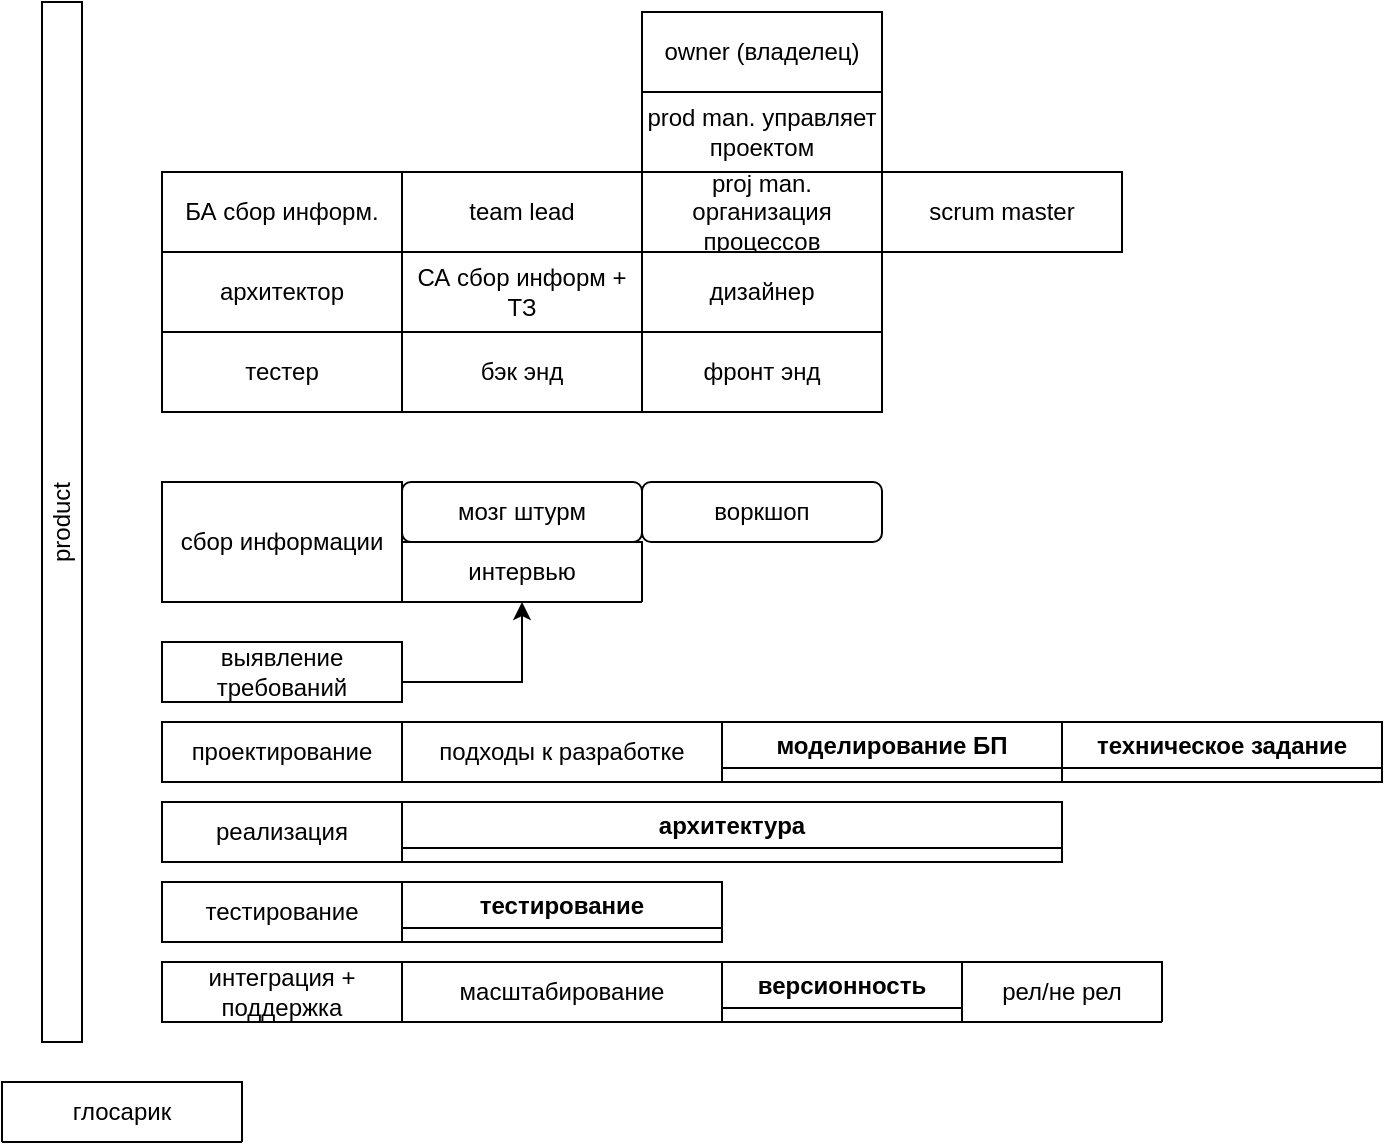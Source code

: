 <mxfile version="24.8.4">
  <diagram name="Страница — 1" id="axzcmo0ZvVUuVzOqP3-f">
    <mxGraphModel dx="1185" dy="651" grid="1" gridSize="10" guides="1" tooltips="1" connect="1" arrows="1" fold="1" page="1" pageScale="1" pageWidth="827" pageHeight="1169" math="0" shadow="0">
      <root>
        <mxCell id="0" />
        <mxCell id="1" parent="0" />
        <mxCell id="FlyFxrjDseqyHdytKtgx-31" value="сбор информации" style="rounded=0;whiteSpace=wrap;html=1;" parent="1" vertex="1">
          <mxGeometry x="120" y="720" width="120" height="60" as="geometry" />
        </mxCell>
        <mxCell id="FlyFxrjDseqyHdytKtgx-54" style="edgeStyle=orthogonalEdgeStyle;rounded=0;orthogonalLoop=1;jettySize=auto;html=1;entryX=0.5;entryY=1;entryDx=0;entryDy=0;" parent="1" source="FlyFxrjDseqyHdytKtgx-32" target="FlyFxrjDseqyHdytKtgx-36" edge="1">
          <mxGeometry relative="1" as="geometry">
            <Array as="points">
              <mxPoint x="300" y="820" />
            </Array>
          </mxGeometry>
        </mxCell>
        <mxCell id="FlyFxrjDseqyHdytKtgx-32" value="выявление требований" style="rounded=0;whiteSpace=wrap;html=1;" parent="1" vertex="1">
          <mxGeometry x="120" y="800" width="120" height="30" as="geometry" />
        </mxCell>
        <mxCell id="FlyFxrjDseqyHdytKtgx-33" value="мозг штурм" style="rounded=1;whiteSpace=wrap;html=1;" parent="1" vertex="1">
          <mxGeometry x="240" y="720" width="120" height="30" as="geometry" />
        </mxCell>
        <mxCell id="FlyFxrjDseqyHdytKtgx-35" value="воркшоп" style="rounded=1;whiteSpace=wrap;html=1;" parent="1" vertex="1">
          <mxGeometry x="360" y="720" width="120" height="30" as="geometry" />
        </mxCell>
        <mxCell id="FlyFxrjDseqyHdytKtgx-55" value="проектирование" style="rounded=0;whiteSpace=wrap;html=1;" parent="1" vertex="1">
          <mxGeometry x="120" y="840" width="120" height="30" as="geometry" />
        </mxCell>
        <mxCell id="FlyFxrjDseqyHdytKtgx-56" value="реализация" style="rounded=0;whiteSpace=wrap;html=1;" parent="1" vertex="1">
          <mxGeometry x="120" y="880" width="120" height="30" as="geometry" />
        </mxCell>
        <mxCell id="FlyFxrjDseqyHdytKtgx-57" value="тестирование" style="rounded=0;whiteSpace=wrap;html=1;" parent="1" vertex="1">
          <mxGeometry x="120" y="920" width="120" height="30" as="geometry" />
        </mxCell>
        <mxCell id="FlyFxrjDseqyHdytKtgx-58" value="интеграция + поддержка" style="rounded=0;whiteSpace=wrap;html=1;" parent="1" vertex="1">
          <mxGeometry x="120" y="960" width="120" height="30" as="geometry" />
        </mxCell>
        <mxCell id="FlyFxrjDseqyHdytKtgx-59" value="owner (владелец)" style="rounded=0;whiteSpace=wrap;html=1;" parent="1" vertex="1">
          <mxGeometry x="360" y="485" width="120" height="40" as="geometry" />
        </mxCell>
        <mxCell id="FlyFxrjDseqyHdytKtgx-60" value="prod man. управляет проектом" style="rounded=0;whiteSpace=wrap;html=1;" parent="1" vertex="1">
          <mxGeometry x="360" y="525" width="120" height="40" as="geometry" />
        </mxCell>
        <mxCell id="FlyFxrjDseqyHdytKtgx-61" value="proj man. организация процессов" style="rounded=0;whiteSpace=wrap;html=1;" parent="1" vertex="1">
          <mxGeometry x="360" y="565" width="120" height="40" as="geometry" />
        </mxCell>
        <mxCell id="FlyFxrjDseqyHdytKtgx-62" value="БА сбор информ." style="rounded=0;whiteSpace=wrap;html=1;" parent="1" vertex="1">
          <mxGeometry x="120" y="565" width="120" height="40" as="geometry" />
        </mxCell>
        <mxCell id="FlyFxrjDseqyHdytKtgx-63" value="СА сбор информ + ТЗ" style="rounded=0;whiteSpace=wrap;html=1;" parent="1" vertex="1">
          <mxGeometry x="240" y="605" width="120" height="40" as="geometry" />
        </mxCell>
        <mxCell id="FlyFxrjDseqyHdytKtgx-64" value="архитектор" style="rounded=0;whiteSpace=wrap;html=1;" parent="1" vertex="1">
          <mxGeometry x="120" y="605" width="120" height="40" as="geometry" />
        </mxCell>
        <mxCell id="FlyFxrjDseqyHdytKtgx-65" value="team lead" style="rounded=0;whiteSpace=wrap;html=1;" parent="1" vertex="1">
          <mxGeometry x="240" y="565" width="120" height="40" as="geometry" />
        </mxCell>
        <mxCell id="FlyFxrjDseqyHdytKtgx-66" value="дизайнер" style="rounded=0;whiteSpace=wrap;html=1;" parent="1" vertex="1">
          <mxGeometry x="360" y="605" width="120" height="40" as="geometry" />
        </mxCell>
        <mxCell id="FlyFxrjDseqyHdytKtgx-67" value="бэк энд" style="rounded=0;whiteSpace=wrap;html=1;" parent="1" vertex="1">
          <mxGeometry x="240" y="645" width="120" height="40" as="geometry" />
        </mxCell>
        <mxCell id="FlyFxrjDseqyHdytKtgx-68" value="фронт энд" style="rounded=0;whiteSpace=wrap;html=1;" parent="1" vertex="1">
          <mxGeometry x="360" y="645" width="120" height="40" as="geometry" />
        </mxCell>
        <mxCell id="FlyFxrjDseqyHdytKtgx-69" value="тестер" style="rounded=0;whiteSpace=wrap;html=1;" parent="1" vertex="1">
          <mxGeometry x="120" y="645" width="120" height="40" as="geometry" />
        </mxCell>
        <mxCell id="FlyFxrjDseqyHdytKtgx-70" value="scrum master" style="rounded=0;whiteSpace=wrap;html=1;" parent="1" vertex="1">
          <mxGeometry x="480" y="565" width="120" height="40" as="geometry" />
        </mxCell>
        <mxCell id="FlyFxrjDseqyHdytKtgx-71" value="product" style="rounded=0;whiteSpace=wrap;html=1;verticalAlign=middle;horizontal=0;" parent="1" vertex="1">
          <mxGeometry x="60" y="480" width="20" height="520" as="geometry" />
        </mxCell>
        <mxCell id="st9Nu50ljxXsiS8LjL6p-48" value="глосарик" style="swimlane;fontStyle=0;childLayout=stackLayout;horizontal=1;startSize=30;horizontalStack=0;resizeParent=1;resizeParentMax=0;resizeLast=0;collapsible=1;marginBottom=0;whiteSpace=wrap;html=1;" parent="1" vertex="1" collapsed="1">
          <mxGeometry x="40" y="1020" width="120" height="30" as="geometry">
            <mxRectangle x="40" y="1020" width="280" height="150" as="alternateBounds" />
          </mxGeometry>
        </mxCell>
        <mxCell id="st9Nu50ljxXsiS8LjL6p-49" value="гетерогенность&amp;nbsp; - написание на разных языках" style="text;strokeColor=default;fillColor=default;align=left;verticalAlign=middle;spacingLeft=4;spacingRight=4;overflow=hidden;points=[[0,0.5],[1,0.5]];portConstraint=eastwest;rotatable=0;whiteSpace=wrap;html=1;" parent="st9Nu50ljxXsiS8LjL6p-48" vertex="1">
          <mxGeometry y="30" width="280" height="30" as="geometry" />
        </mxCell>
        <mxCell id="fMl_8oeA1-R9pS056J6B-14" value="принципы solid" style="swimlane;fontStyle=0;childLayout=stackLayout;horizontal=1;startSize=30;horizontalStack=0;resizeParent=1;resizeParentMax=0;resizeLast=0;collapsible=1;marginBottom=0;whiteSpace=wrap;html=1;" vertex="1" collapsed="1" parent="st9Nu50ljxXsiS8LjL6p-48">
          <mxGeometry y="60" width="280" height="30" as="geometry">
            <mxRectangle y="60" width="280" height="260" as="alternateBounds" />
          </mxGeometry>
        </mxCell>
        <mxCell id="fMl_8oeA1-R9pS056J6B-15" value="принцип единой ответственности (каждый класс имеет только одну зону ответственности)" style="text;strokeColor=default;fillColor=default;align=left;verticalAlign=middle;spacingLeft=4;spacingRight=4;overflow=hidden;points=[[0,0.5],[1,0.5]];portConstraint=eastwest;rotatable=0;whiteSpace=wrap;html=1;" vertex="1" parent="fMl_8oeA1-R9pS056J6B-14">
          <mxGeometry y="30" width="280" height="30" as="geometry" />
        </mxCell>
        <mxCell id="fMl_8oeA1-R9pS056J6B-16" value="принцип открытости/закрытости классы открыты для расширения , но закрыты для изменения" style="text;strokeColor=default;fillColor=default;align=left;verticalAlign=middle;spacingLeft=4;spacingRight=4;overflow=hidden;points=[[0,0.5],[1,0.5]];portConstraint=eastwest;rotatable=0;whiteSpace=wrap;html=1;" vertex="1" parent="fMl_8oeA1-R9pS056J6B-14">
          <mxGeometry y="60" width="280" height="50" as="geometry" />
        </mxCell>
        <mxCell id="fMl_8oeA1-R9pS056J6B-18" value="принцип разделения интерфейсов классы взаимодействуют только со своими интерфейсами" style="text;strokeColor=default;fillColor=default;align=left;verticalAlign=middle;spacingLeft=4;spacingRight=4;overflow=hidden;points=[[0,0.5],[1,0.5]];portConstraint=eastwest;rotatable=0;whiteSpace=wrap;html=1;" vertex="1" parent="fMl_8oeA1-R9pS056J6B-14">
          <mxGeometry y="110" width="280" height="50" as="geometry" />
        </mxCell>
        <mxCell id="fMl_8oeA1-R9pS056J6B-20" value="принцип заменяемости класс родитель должен быть заменяем детьми" style="text;strokeColor=default;fillColor=default;align=left;verticalAlign=middle;spacingLeft=4;spacingRight=4;overflow=hidden;points=[[0,0.5],[1,0.5]];portConstraint=eastwest;rotatable=0;whiteSpace=wrap;html=1;" vertex="1" parent="fMl_8oeA1-R9pS056J6B-14">
          <mxGeometry y="160" width="280" height="30" as="geometry" />
        </mxCell>
        <mxCell id="fMl_8oeA1-R9pS056J6B-19" value="принцип инверсии зависимостей абстракции не зависят от деталей, классы зависят от абстракций" style="text;strokeColor=default;fillColor=default;align=left;verticalAlign=middle;spacingLeft=4;spacingRight=4;overflow=hidden;points=[[0,0.5],[1,0.5]];portConstraint=eastwest;rotatable=0;whiteSpace=wrap;html=1;" vertex="1" parent="fMl_8oeA1-R9pS056J6B-14">
          <mxGeometry y="190" width="280" height="70" as="geometry" />
        </mxCell>
        <mxCell id="st9Nu50ljxXsiS8LjL6p-50" value="Item 2" style="text;strokeColor=default;fillColor=default;align=left;verticalAlign=middle;spacingLeft=4;spacingRight=4;overflow=hidden;points=[[0,0.5],[1,0.5]];portConstraint=eastwest;rotatable=0;whiteSpace=wrap;html=1;" parent="st9Nu50ljxXsiS8LjL6p-48" vertex="1">
          <mxGeometry y="90" width="280" height="30" as="geometry" />
        </mxCell>
        <mxCell id="st9Nu50ljxXsiS8LjL6p-51" value="Item 3" style="text;strokeColor=default;fillColor=default;align=left;verticalAlign=middle;spacingLeft=4;spacingRight=4;overflow=hidden;points=[[0,0.5],[1,0.5]];portConstraint=eastwest;rotatable=0;whiteSpace=wrap;html=1;" parent="st9Nu50ljxXsiS8LjL6p-48" vertex="1">
          <mxGeometry y="120" width="280" height="30" as="geometry" />
        </mxCell>
        <mxCell id="st9Nu50ljxXsiS8LjL6p-91" value="масштабирование" style="swimlane;fontStyle=0;childLayout=stackLayout;horizontal=1;startSize=30;horizontalStack=0;resizeParent=1;resizeParentMax=0;resizeLast=0;collapsible=1;marginBottom=0;whiteSpace=wrap;html=1;" parent="1" vertex="1" collapsed="1">
          <mxGeometry x="240" y="960" width="160" height="30" as="geometry">
            <mxRectangle x="240" y="960" width="160" height="130" as="alternateBounds" />
          </mxGeometry>
        </mxCell>
        <mxCell id="st9Nu50ljxXsiS8LjL6p-106" value="Вертикальное - увеличение мощности серверов" style="text;strokeColor=default;fillColor=default;align=left;verticalAlign=middle;spacingLeft=4;spacingRight=4;overflow=hidden;points=[[0,0.5],[1,0.5]];portConstraint=eastwest;rotatable=0;whiteSpace=wrap;html=1;" parent="st9Nu50ljxXsiS8LjL6p-91" vertex="1">
          <mxGeometry y="30" width="160" height="50" as="geometry" />
        </mxCell>
        <mxCell id="st9Nu50ljxXsiS8LjL6p-107" value="Горизонтальное - увеличение количества нод" style="text;strokeColor=default;fillColor=default;align=left;verticalAlign=middle;spacingLeft=4;spacingRight=4;overflow=hidden;points=[[0,0.5],[1,0.5]];portConstraint=eastwest;rotatable=0;whiteSpace=wrap;html=1;" parent="st9Nu50ljxXsiS8LjL6p-91" vertex="1">
          <mxGeometry y="80" width="160" height="50" as="geometry" />
        </mxCell>
        <mxCell id="FlyFxrjDseqyHdytKtgx-72" value="подходы к разработке" style="swimlane;fontStyle=0;childLayout=stackLayout;horizontal=1;startSize=30;horizontalStack=0;resizeParent=1;resizeParentMax=0;resizeLast=0;collapsible=1;marginBottom=0;whiteSpace=wrap;html=1;" parent="1" vertex="1" collapsed="1">
          <mxGeometry x="240" y="840" width="160" height="30" as="geometry">
            <mxRectangle x="240" y="840" width="160" height="700" as="alternateBounds" />
          </mxGeometry>
        </mxCell>
        <mxCell id="FlyFxrjDseqyHdytKtgx-76" value="waterfall" style="swimlane;fontStyle=0;childLayout=stackLayout;horizontal=1;startSize=30;horizontalStack=0;resizeParent=1;resizeParentMax=0;resizeLast=0;collapsible=1;marginBottom=0;whiteSpace=wrap;html=1;" parent="FlyFxrjDseqyHdytKtgx-72" vertex="1" collapsed="1">
          <mxGeometry y="30" width="160" height="30" as="geometry">
            <mxRectangle y="30" width="160" height="160" as="alternateBounds" />
          </mxGeometry>
        </mxCell>
        <mxCell id="FlyFxrjDseqyHdytKtgx-77" value="систематика и методичный подход" style="text;strokeColor=default;fillColor=default;align=left;verticalAlign=middle;spacingLeft=4;spacingRight=4;overflow=hidden;points=[[0,0.5],[1,0.5]];portConstraint=eastwest;rotatable=0;whiteSpace=wrap;html=1;" parent="FlyFxrjDseqyHdytKtgx-76" vertex="1">
          <mxGeometry y="30" width="160" height="40" as="geometry" />
        </mxCell>
        <mxCell id="FlyFxrjDseqyHdytKtgx-78" value="последовательность этапов разработки" style="text;strokeColor=default;fillColor=default;align=left;verticalAlign=middle;spacingLeft=4;spacingRight=4;overflow=hidden;points=[[0,0.5],[1,0.5]];portConstraint=eastwest;rotatable=0;whiteSpace=wrap;html=1;" parent="FlyFxrjDseqyHdytKtgx-76" vertex="1">
          <mxGeometry y="70" width="160" height="40" as="geometry" />
        </mxCell>
        <mxCell id="FlyFxrjDseqyHdytKtgx-79" value="невозможность вернуться к пред. этапам" style="text;strokeColor=default;fillColor=default;align=left;verticalAlign=middle;spacingLeft=4;spacingRight=4;overflow=hidden;points=[[0,0.5],[1,0.5]];portConstraint=eastwest;rotatable=0;whiteSpace=wrap;html=1;" parent="FlyFxrjDseqyHdytKtgx-76" vertex="1">
          <mxGeometry y="110" width="160" height="50" as="geometry" />
        </mxCell>
        <mxCell id="FlyFxrjDseqyHdytKtgx-80" value="agile" style="swimlane;fontStyle=0;childLayout=stackLayout;horizontal=1;startSize=30;horizontalStack=0;resizeParent=1;resizeParentMax=0;resizeLast=0;collapsible=1;marginBottom=0;whiteSpace=wrap;html=1;" parent="FlyFxrjDseqyHdytKtgx-72" vertex="1">
          <mxGeometry y="60" width="160" height="640" as="geometry">
            <mxRectangle y="190" width="160" height="30" as="alternateBounds" />
          </mxGeometry>
        </mxCell>
        <mxCell id="FlyFxrjDseqyHdytKtgx-81" value="гибкость, нацеленная на результат" style="text;strokeColor=default;fillColor=default;align=left;verticalAlign=middle;spacingLeft=4;spacingRight=4;overflow=hidden;points=[[0,0.5],[1,0.5]];portConstraint=eastwest;rotatable=0;whiteSpace=wrap;html=1;" parent="FlyFxrjDseqyHdytKtgx-80" vertex="1">
          <mxGeometry y="30" width="160" height="40" as="geometry" />
        </mxCell>
        <mxCell id="FlyFxrjDseqyHdytKtgx-82" value="короткие итерации разработки (частями продукта)" style="text;strokeColor=default;fillColor=default;align=left;verticalAlign=middle;spacingLeft=4;spacingRight=4;overflow=hidden;points=[[0,0.5],[1,0.5]];portConstraint=eastwest;rotatable=0;whiteSpace=wrap;html=1;" parent="FlyFxrjDseqyHdytKtgx-80" vertex="1">
          <mxGeometry y="70" width="160" height="60" as="geometry" />
        </mxCell>
        <mxCell id="FlyFxrjDseqyHdytKtgx-84" value="scrum" style="swimlane;fontStyle=0;childLayout=stackLayout;horizontal=1;startSize=30;horizontalStack=0;resizeParent=1;resizeParentMax=0;resizeLast=0;collapsible=1;marginBottom=0;whiteSpace=wrap;html=1;" parent="FlyFxrjDseqyHdytKtgx-80" vertex="1">
          <mxGeometry y="130" width="160" height="430" as="geometry">
            <mxRectangle y="130" width="160" height="30" as="alternateBounds" />
          </mxGeometry>
        </mxCell>
        <mxCell id="FlyFxrjDseqyHdytKtgx-85" value="подразумевает наличие scrum мастера (ритуалы)" style="text;strokeColor=default;fillColor=default;align=left;verticalAlign=middle;spacingLeft=4;spacingRight=4;overflow=hidden;points=[[0,0.5],[1,0.5]];portConstraint=eastwest;rotatable=0;whiteSpace=wrap;html=1;" parent="FlyFxrjDseqyHdytKtgx-84" vertex="1">
          <mxGeometry y="30" width="160" height="30" as="geometry" />
        </mxCell>
        <mxCell id="FlyFxrjDseqyHdytKtgx-86" value="гибкость и результативность (работа по спринтам)" style="text;strokeColor=default;fillColor=default;align=left;verticalAlign=middle;spacingLeft=4;spacingRight=4;overflow=hidden;points=[[0,0.5],[1,0.5]];portConstraint=eastwest;rotatable=0;whiteSpace=wrap;html=1;" parent="FlyFxrjDseqyHdytKtgx-84" vertex="1">
          <mxGeometry y="60" width="160" height="30" as="geometry" />
        </mxCell>
        <mxCell id="FlyFxrjDseqyHdytKtgx-102" value="вовлеченность заказчика и команды" style="text;strokeColor=default;fillColor=default;align=left;verticalAlign=middle;spacingLeft=4;spacingRight=4;overflow=hidden;points=[[0,0.5],[1,0.5]];portConstraint=eastwest;rotatable=0;whiteSpace=wrap;html=1;" parent="FlyFxrjDseqyHdytKtgx-84" vertex="1">
          <mxGeometry y="90" width="160" height="30" as="geometry" />
        </mxCell>
        <mxCell id="FlyFxrjDseqyHdytKtgx-87" value="использование скрам доски (с разделением задач в спринте)" style="text;strokeColor=default;fillColor=default;align=left;verticalAlign=middle;spacingLeft=4;spacingRight=4;overflow=hidden;points=[[0,0.5],[1,0.5]];portConstraint=eastwest;rotatable=0;whiteSpace=wrap;html=1;" parent="FlyFxrjDseqyHdytKtgx-84" vertex="1">
          <mxGeometry y="120" width="160" height="50" as="geometry" />
        </mxCell>
        <mxCell id="FlyFxrjDseqyHdytKtgx-97" value="ритуалы" style="swimlane;fontStyle=0;childLayout=stackLayout;horizontal=1;startSize=30;horizontalStack=0;resizeParent=1;resizeParentMax=0;resizeLast=0;collapsible=1;marginBottom=0;whiteSpace=wrap;html=1;" parent="FlyFxrjDseqyHdytKtgx-84" vertex="1">
          <mxGeometry y="170" width="160" height="260" as="geometry">
            <mxRectangle y="170" width="160" height="30" as="alternateBounds" />
          </mxGeometry>
        </mxCell>
        <mxCell id="FlyFxrjDseqyHdytKtgx-98" value="scrum planning планирование спринта" style="text;strokeColor=default;fillColor=default;align=left;verticalAlign=middle;spacingLeft=4;spacingRight=4;overflow=hidden;points=[[0,0.5],[1,0.5]];portConstraint=eastwest;rotatable=0;whiteSpace=wrap;html=1;" parent="FlyFxrjDseqyHdytKtgx-97" vertex="1">
          <mxGeometry y="30" width="160" height="60" as="geometry" />
        </mxCell>
        <mxCell id="FlyFxrjDseqyHdytKtgx-99" value="daily scrum ежедневная отчетность (что, как, почему)" style="text;strokeColor=default;fillColor=default;align=left;verticalAlign=middle;spacingLeft=4;spacingRight=4;overflow=hidden;points=[[0,0.5],[1,0.5]];portConstraint=eastwest;rotatable=0;whiteSpace=wrap;html=1;" parent="FlyFxrjDseqyHdytKtgx-97" vertex="1">
          <mxGeometry y="90" width="160" height="70" as="geometry" />
        </mxCell>
        <mxCell id="FlyFxrjDseqyHdytKtgx-100" value="sprint review обзор задач после спринта" style="text;strokeColor=default;fillColor=default;align=left;verticalAlign=middle;spacingLeft=4;spacingRight=4;overflow=hidden;points=[[0,0.5],[1,0.5]];portConstraint=eastwest;rotatable=0;whiteSpace=wrap;html=1;" parent="FlyFxrjDseqyHdytKtgx-97" vertex="1">
          <mxGeometry y="160" width="160" height="40" as="geometry" />
        </mxCell>
        <mxCell id="FlyFxrjDseqyHdytKtgx-101" value="sprint retrospective обзор по организации в конце спринта" style="text;strokeColor=default;fillColor=default;align=left;verticalAlign=middle;spacingLeft=4;spacingRight=4;overflow=hidden;points=[[0,0.5],[1,0.5]];portConstraint=eastwest;rotatable=0;whiteSpace=wrap;html=1;" parent="FlyFxrjDseqyHdytKtgx-97" vertex="1">
          <mxGeometry y="200" width="160" height="60" as="geometry" />
        </mxCell>
        <mxCell id="FlyFxrjDseqyHdytKtgx-88" value="канбан" style="swimlane;fontStyle=0;childLayout=stackLayout;horizontal=1;startSize=30;horizontalStack=0;resizeParent=1;resizeParentMax=0;resizeLast=0;collapsible=1;marginBottom=0;whiteSpace=wrap;html=1;" parent="FlyFxrjDseqyHdytKtgx-80" vertex="1">
          <mxGeometry y="560" width="160" height="80" as="geometry">
            <mxRectangle y="560" width="160" height="30" as="alternateBounds" />
          </mxGeometry>
        </mxCell>
        <mxCell id="FlyFxrjDseqyHdytKtgx-89" value="визуализация процесса выполнения задачи" style="text;strokeColor=default;fillColor=default;align=left;verticalAlign=middle;spacingLeft=4;spacingRight=4;overflow=hidden;points=[[0,0.5],[1,0.5]];portConstraint=eastwest;rotatable=0;whiteSpace=wrap;html=1;" parent="FlyFxrjDseqyHdytKtgx-88" vertex="1">
          <mxGeometry y="30" width="160" height="50" as="geometry" />
        </mxCell>
        <mxCell id="fMl_8oeA1-R9pS056J6B-23" value="техническое задание" style="swimlane;whiteSpace=wrap;html=1;" vertex="1" collapsed="1" parent="1">
          <mxGeometry x="570" y="840" width="160" height="30" as="geometry">
            <mxRectangle x="570" y="840" width="380" height="400" as="alternateBounds" />
          </mxGeometry>
        </mxCell>
        <mxCell id="fMl_8oeA1-R9pS056J6B-24" value="" style="rounded=0;whiteSpace=wrap;html=1;strokeColor=default;" vertex="1" parent="fMl_8oeA1-R9pS056J6B-23">
          <mxGeometry y="20" width="380" height="380" as="geometry" />
        </mxCell>
        <mxCell id="fMl_8oeA1-R9pS056J6B-75" value="нф требования" style="swimlane;fontStyle=0;childLayout=stackLayout;horizontal=1;startSize=30;horizontalStack=0;resizeParent=1;resizeParentMax=0;resizeLast=0;collapsible=1;marginBottom=0;whiteSpace=wrap;html=1;" vertex="1" collapsed="1" parent="fMl_8oeA1-R9pS056J6B-23">
          <mxGeometry x="220" y="25" width="130" height="30" as="geometry">
            <mxRectangle x="220" y="25" width="140" height="300" as="alternateBounds" />
          </mxGeometry>
        </mxCell>
        <mxCell id="fMl_8oeA1-R9pS056J6B-76" value="безопасность" style="text;strokeColor=default;fillColor=default;align=left;verticalAlign=middle;spacingLeft=4;spacingRight=4;overflow=hidden;points=[[0,0.5],[1,0.5]];portConstraint=eastwest;rotatable=0;whiteSpace=wrap;html=1;" vertex="1" parent="fMl_8oeA1-R9pS056J6B-75">
          <mxGeometry y="30" width="140" height="30" as="geometry" />
        </mxCell>
        <mxCell id="fMl_8oeA1-R9pS056J6B-77" value="производительность" style="text;strokeColor=default;fillColor=default;align=left;verticalAlign=middle;spacingLeft=4;spacingRight=4;overflow=hidden;points=[[0,0.5],[1,0.5]];portConstraint=eastwest;rotatable=0;whiteSpace=wrap;html=1;" vertex="1" parent="fMl_8oeA1-R9pS056J6B-75">
          <mxGeometry y="60" width="140" height="30" as="geometry" />
        </mxCell>
        <mxCell id="fMl_8oeA1-R9pS056J6B-79" value="масштабируемость" style="text;strokeColor=default;fillColor=default;align=left;verticalAlign=middle;spacingLeft=4;spacingRight=4;overflow=hidden;points=[[0,0.5],[1,0.5]];portConstraint=eastwest;rotatable=0;whiteSpace=wrap;html=1;" vertex="1" parent="fMl_8oeA1-R9pS056J6B-75">
          <mxGeometry y="90" width="140" height="30" as="geometry" />
        </mxCell>
        <mxCell id="fMl_8oeA1-R9pS056J6B-81" value="доступность" style="text;strokeColor=default;fillColor=default;align=left;verticalAlign=middle;spacingLeft=4;spacingRight=4;overflow=hidden;points=[[0,0.5],[1,0.5]];portConstraint=eastwest;rotatable=0;whiteSpace=wrap;html=1;" vertex="1" parent="fMl_8oeA1-R9pS056J6B-75">
          <mxGeometry y="120" width="140" height="30" as="geometry" />
        </mxCell>
        <mxCell id="fMl_8oeA1-R9pS056J6B-84" value="надежность" style="text;strokeColor=default;fillColor=default;align=left;verticalAlign=middle;spacingLeft=4;spacingRight=4;overflow=hidden;points=[[0,0.5],[1,0.5]];portConstraint=eastwest;rotatable=0;whiteSpace=wrap;html=1;" vertex="1" parent="fMl_8oeA1-R9pS056J6B-75">
          <mxGeometry y="150" width="140" height="30" as="geometry" />
        </mxCell>
        <mxCell id="fMl_8oeA1-R9pS056J6B-83" value="переносимость" style="text;strokeColor=default;fillColor=default;align=left;verticalAlign=middle;spacingLeft=4;spacingRight=4;overflow=hidden;points=[[0,0.5],[1,0.5]];portConstraint=eastwest;rotatable=0;whiteSpace=wrap;html=1;" vertex="1" parent="fMl_8oeA1-R9pS056J6B-75">
          <mxGeometry y="180" width="140" height="30" as="geometry" />
        </mxCell>
        <mxCell id="fMl_8oeA1-R9pS056J6B-82" value="Юр. вопросы" style="text;strokeColor=default;fillColor=default;align=left;verticalAlign=middle;spacingLeft=4;spacingRight=4;overflow=hidden;points=[[0,0.5],[1,0.5]];portConstraint=eastwest;rotatable=0;whiteSpace=wrap;html=1;" vertex="1" parent="fMl_8oeA1-R9pS056J6B-75">
          <mxGeometry y="210" width="140" height="30" as="geometry" />
        </mxCell>
        <mxCell id="fMl_8oeA1-R9pS056J6B-80" value="Совместимость" style="text;strokeColor=default;fillColor=default;align=left;verticalAlign=middle;spacingLeft=4;spacingRight=4;overflow=hidden;points=[[0,0.5],[1,0.5]];portConstraint=eastwest;rotatable=0;whiteSpace=wrap;html=1;" vertex="1" parent="fMl_8oeA1-R9pS056J6B-75">
          <mxGeometry y="240" width="140" height="30" as="geometry" />
        </mxCell>
        <mxCell id="fMl_8oeA1-R9pS056J6B-78" value="Юзабилити" style="text;strokeColor=default;fillColor=default;align=left;verticalAlign=middle;spacingLeft=4;spacingRight=4;overflow=hidden;points=[[0,0.5],[1,0.5]];portConstraint=eastwest;rotatable=0;whiteSpace=wrap;html=1;" vertex="1" parent="fMl_8oeA1-R9pS056J6B-75">
          <mxGeometry y="270" width="140" height="30" as="geometry" />
        </mxCell>
        <mxCell id="fMl_8oeA1-R9pS056J6B-85" value="виды требований" style="swimlane;fontStyle=0;childLayout=stackLayout;horizontal=1;startSize=30;horizontalStack=0;resizeParent=1;resizeParentMax=0;resizeLast=0;collapsible=1;marginBottom=0;whiteSpace=wrap;html=1;" vertex="1" collapsed="1" parent="fMl_8oeA1-R9pS056J6B-23">
          <mxGeometry y="70" width="140" height="30" as="geometry">
            <mxRectangle y="70" width="140" height="250" as="alternateBounds" />
          </mxGeometry>
        </mxCell>
        <mxCell id="fMl_8oeA1-R9pS056J6B-86" value="бизнес требования" style="text;strokeColor=default;fillColor=default;align=left;verticalAlign=middle;spacingLeft=4;spacingRight=4;overflow=hidden;points=[[0,0.5],[1,0.5]];portConstraint=eastwest;rotatable=0;whiteSpace=wrap;html=1;" vertex="1" parent="fMl_8oeA1-R9pS056J6B-85">
          <mxGeometry y="30" width="140" height="50" as="geometry" />
        </mxCell>
        <mxCell id="fMl_8oeA1-R9pS056J6B-87" value="требования заинт сторон (внешние)" style="text;strokeColor=default;fillColor=default;align=left;verticalAlign=middle;spacingLeft=4;spacingRight=4;overflow=hidden;points=[[0,0.5],[1,0.5]];portConstraint=eastwest;rotatable=0;whiteSpace=wrap;html=1;" vertex="1" parent="fMl_8oeA1-R9pS056J6B-85">
          <mxGeometry y="80" width="140" height="50" as="geometry" />
        </mxCell>
        <mxCell id="fMl_8oeA1-R9pS056J6B-88" value="требования к решениям (внутренние)" style="text;strokeColor=default;fillColor=default;align=left;verticalAlign=middle;spacingLeft=4;spacingRight=4;overflow=hidden;points=[[0,0.5],[1,0.5]];portConstraint=eastwest;rotatable=0;whiteSpace=wrap;html=1;" vertex="1" parent="fMl_8oeA1-R9pS056J6B-85">
          <mxGeometry y="130" width="140" height="60" as="geometry" />
        </mxCell>
        <mxCell id="fMl_8oeA1-R9pS056J6B-89" value="пользовательские требования (требования пользователей)" style="text;strokeColor=default;fillColor=default;align=left;verticalAlign=middle;spacingLeft=4;spacingRight=4;overflow=hidden;points=[[0,0.5],[1,0.5]];portConstraint=eastwest;rotatable=0;whiteSpace=wrap;html=1;" vertex="1" parent="fMl_8oeA1-R9pS056J6B-85">
          <mxGeometry y="190" width="140" height="60" as="geometry" />
        </mxCell>
        <mxCell id="fMl_8oeA1-R9pS056J6B-51" value="виды ТЗ" style="swimlane;fontStyle=0;childLayout=stackLayout;horizontal=1;startSize=30;horizontalStack=0;resizeParent=1;resizeParentMax=0;resizeLast=0;collapsible=1;marginBottom=0;whiteSpace=wrap;html=1;" vertex="1" collapsed="1" parent="fMl_8oeA1-R9pS056J6B-23">
          <mxGeometry x="110" y="25" width="90" height="30" as="geometry">
            <mxRectangle x="110" y="25" width="180" height="180" as="alternateBounds" />
          </mxGeometry>
        </mxCell>
        <mxCell id="fMl_8oeA1-R9pS056J6B-71" value="на добавление нового ф-ла" style="swimlane;fontStyle=0;childLayout=stackLayout;horizontal=1;startSize=30;horizontalStack=0;resizeParent=1;resizeParentMax=0;resizeLast=0;collapsible=1;marginBottom=0;whiteSpace=wrap;html=1;" vertex="1" collapsed="1" parent="fMl_8oeA1-R9pS056J6B-51">
          <mxGeometry y="30" width="180" height="30" as="geometry">
            <mxRectangle y="30" width="180" height="120" as="alternateBounds" />
          </mxGeometry>
        </mxCell>
        <mxCell id="fMl_8oeA1-R9pS056J6B-72" value="функц. требования" style="text;strokeColor=default;fillColor=default;align=left;verticalAlign=middle;spacingLeft=4;spacingRight=4;overflow=hidden;points=[[0,0.5],[1,0.5]];portConstraint=eastwest;rotatable=0;whiteSpace=wrap;html=1;" vertex="1" parent="fMl_8oeA1-R9pS056J6B-71">
          <mxGeometry y="30" width="180" height="30" as="geometry" />
        </mxCell>
        <mxCell id="fMl_8oeA1-R9pS056J6B-73" value="не функци. требования" style="text;strokeColor=default;fillColor=default;align=left;verticalAlign=middle;spacingLeft=4;spacingRight=4;overflow=hidden;points=[[0,0.5],[1,0.5]];portConstraint=eastwest;rotatable=0;whiteSpace=wrap;html=1;" vertex="1" parent="fMl_8oeA1-R9pS056J6B-71">
          <mxGeometry y="60" width="180" height="30" as="geometry" />
        </mxCell>
        <mxCell id="fMl_8oeA1-R9pS056J6B-74" value="требования к интерфейсу" style="text;strokeColor=default;fillColor=default;align=left;verticalAlign=middle;spacingLeft=4;spacingRight=4;overflow=hidden;points=[[0,0.5],[1,0.5]];portConstraint=eastwest;rotatable=0;whiteSpace=wrap;html=1;" vertex="1" parent="fMl_8oeA1-R9pS056J6B-71">
          <mxGeometry y="90" width="180" height="30" as="geometry" />
        </mxCell>
        <mxCell id="fMl_8oeA1-R9pS056J6B-67" value="на исправление дефекта" style="swimlane;fontStyle=0;childLayout=stackLayout;horizontal=1;startSize=30;horizontalStack=0;resizeParent=1;resizeParentMax=0;resizeLast=0;collapsible=1;marginBottom=0;whiteSpace=wrap;html=1;" vertex="1" collapsed="1" parent="fMl_8oeA1-R9pS056J6B-51">
          <mxGeometry y="60" width="180" height="30" as="geometry">
            <mxRectangle y="60" width="140" height="120" as="alternateBounds" />
          </mxGeometry>
        </mxCell>
        <mxCell id="fMl_8oeA1-R9pS056J6B-68" value="как работает сейчас" style="text;strokeColor=default;fillColor=default;align=left;verticalAlign=middle;spacingLeft=4;spacingRight=4;overflow=hidden;points=[[0,0.5],[1,0.5]];portConstraint=eastwest;rotatable=0;whiteSpace=wrap;html=1;" vertex="1" parent="fMl_8oeA1-R9pS056J6B-67">
          <mxGeometry y="30" width="140" height="30" as="geometry" />
        </mxCell>
        <mxCell id="fMl_8oeA1-R9pS056J6B-69" value="как воспроизвести" style="text;strokeColor=default;fillColor=default;align=left;verticalAlign=middle;spacingLeft=4;spacingRight=4;overflow=hidden;points=[[0,0.5],[1,0.5]];portConstraint=eastwest;rotatable=0;whiteSpace=wrap;html=1;" vertex="1" parent="fMl_8oeA1-R9pS056J6B-67">
          <mxGeometry y="60" width="140" height="30" as="geometry" />
        </mxCell>
        <mxCell id="fMl_8oeA1-R9pS056J6B-70" value="как должно работать" style="text;strokeColor=default;fillColor=default;align=left;verticalAlign=middle;spacingLeft=4;spacingRight=4;overflow=hidden;points=[[0,0.5],[1,0.5]];portConstraint=eastwest;rotatable=0;whiteSpace=wrap;html=1;" vertex="1" parent="fMl_8oeA1-R9pS056J6B-67">
          <mxGeometry y="90" width="140" height="30" as="geometry" />
        </mxCell>
        <mxCell id="fMl_8oeA1-R9pS056J6B-55" value="на интеграцию" style="swimlane;fontStyle=0;childLayout=stackLayout;horizontal=1;startSize=30;horizontalStack=0;resizeParent=1;resizeParentMax=0;resizeLast=0;collapsible=1;marginBottom=0;whiteSpace=wrap;html=1;" vertex="1" collapsed="1" parent="fMl_8oeA1-R9pS056J6B-51">
          <mxGeometry y="90" width="180" height="30" as="geometry">
            <mxRectangle x="910" y="1100" width="140" height="120" as="alternateBounds" />
          </mxGeometry>
        </mxCell>
        <mxCell id="fMl_8oeA1-R9pS056J6B-56" value="откуда брать данные и какие" style="text;strokeColor=default;fillColor=default;align=left;verticalAlign=middle;spacingLeft=4;spacingRight=4;overflow=hidden;points=[[0,0.5],[1,0.5]];portConstraint=eastwest;rotatable=0;whiteSpace=wrap;html=1;" vertex="1" parent="fMl_8oeA1-R9pS056J6B-55">
          <mxGeometry y="30" width="140" height="30" as="geometry" />
        </mxCell>
        <mxCell id="fMl_8oeA1-R9pS056J6B-57" value="как их преобразовать" style="text;strokeColor=default;fillColor=default;align=left;verticalAlign=middle;spacingLeft=4;spacingRight=4;overflow=hidden;points=[[0,0.5],[1,0.5]];portConstraint=eastwest;rotatable=0;whiteSpace=wrap;html=1;" vertex="1" parent="fMl_8oeA1-R9pS056J6B-55">
          <mxGeometry y="60" width="140" height="30" as="geometry" />
        </mxCell>
        <mxCell id="fMl_8oeA1-R9pS056J6B-58" value="куда их записать" style="text;strokeColor=default;fillColor=default;align=left;verticalAlign=middle;spacingLeft=4;spacingRight=4;overflow=hidden;points=[[0,0.5],[1,0.5]];portConstraint=eastwest;rotatable=0;whiteSpace=wrap;html=1;" vertex="1" parent="fMl_8oeA1-R9pS056J6B-55">
          <mxGeometry y="90" width="140" height="30" as="geometry" />
        </mxCell>
        <mxCell id="fMl_8oeA1-R9pS056J6B-63" value="на тестирование" style="swimlane;fontStyle=0;childLayout=stackLayout;horizontal=1;startSize=30;horizontalStack=0;resizeParent=1;resizeParentMax=0;resizeLast=0;collapsible=1;marginBottom=0;whiteSpace=wrap;html=1;" vertex="1" collapsed="1" parent="fMl_8oeA1-R9pS056J6B-51">
          <mxGeometry y="120" width="180" height="30" as="geometry">
            <mxRectangle y="120" width="180" height="120" as="alternateBounds" />
          </mxGeometry>
        </mxCell>
        <mxCell id="fMl_8oeA1-R9pS056J6B-64" value="функц. и входные данные" style="text;strokeColor=default;fillColor=default;align=left;verticalAlign=middle;spacingLeft=4;spacingRight=4;overflow=hidden;points=[[0,0.5],[1,0.5]];portConstraint=eastwest;rotatable=0;whiteSpace=wrap;html=1;" vertex="1" parent="fMl_8oeA1-R9pS056J6B-63">
          <mxGeometry y="30" width="180" height="30" as="geometry" />
        </mxCell>
        <mxCell id="fMl_8oeA1-R9pS056J6B-65" value="тест стратегия и описание кейсов" style="text;strokeColor=#b85450;fillColor=#f8cecc;align=left;verticalAlign=middle;spacingLeft=4;spacingRight=4;overflow=hidden;points=[[0,0.5],[1,0.5]];portConstraint=eastwest;rotatable=0;whiteSpace=wrap;html=1;" vertex="1" parent="fMl_8oeA1-R9pS056J6B-63">
          <mxGeometry y="60" width="180" height="30" as="geometry" />
        </mxCell>
        <mxCell id="fMl_8oeA1-R9pS056J6B-66" value="критерии приемки" style="text;strokeColor=default;fillColor=default;align=left;verticalAlign=middle;spacingLeft=4;spacingRight=4;overflow=hidden;points=[[0,0.5],[1,0.5]];portConstraint=eastwest;rotatable=0;whiteSpace=wrap;html=1;" vertex="1" parent="fMl_8oeA1-R9pS056J6B-63">
          <mxGeometry y="90" width="180" height="30" as="geometry" />
        </mxCell>
        <mxCell id="fMl_8oeA1-R9pS056J6B-59" value="на дизайн" style="swimlane;fontStyle=0;childLayout=stackLayout;horizontal=1;startSize=30;horizontalStack=0;resizeParent=1;resizeParentMax=0;resizeLast=0;collapsible=1;marginBottom=0;whiteSpace=wrap;html=1;" vertex="1" collapsed="1" parent="fMl_8oeA1-R9pS056J6B-51">
          <mxGeometry y="150" width="180" height="30" as="geometry">
            <mxRectangle y="150" width="180" height="120" as="alternateBounds" />
          </mxGeometry>
        </mxCell>
        <mxCell id="fMl_8oeA1-R9pS056J6B-60" value="цели и требования" style="text;strokeColor=default;fillColor=default;align=left;verticalAlign=middle;spacingLeft=4;spacingRight=4;overflow=hidden;points=[[0,0.5],[1,0.5]];portConstraint=eastwest;rotatable=0;whiteSpace=wrap;html=1;" vertex="1" parent="fMl_8oeA1-R9pS056J6B-59">
          <mxGeometry y="30" width="180" height="30" as="geometry" />
        </mxCell>
        <mxCell id="fMl_8oeA1-R9pS056J6B-61" value="основные элементы , цвета и стили" style="text;strokeColor=default;fillColor=default;align=left;verticalAlign=middle;spacingLeft=4;spacingRight=4;overflow=hidden;points=[[0,0.5],[1,0.5]];portConstraint=eastwest;rotatable=0;whiteSpace=wrap;html=1;" vertex="1" parent="fMl_8oeA1-R9pS056J6B-59">
          <mxGeometry y="60" width="180" height="30" as="geometry" />
        </mxCell>
        <mxCell id="fMl_8oeA1-R9pS056J6B-62" value="требования&amp;nbsp; к доступности и адаптивности" style="text;strokeColor=default;fillColor=default;align=left;verticalAlign=middle;spacingLeft=4;spacingRight=4;overflow=hidden;points=[[0,0.5],[1,0.5]];portConstraint=eastwest;rotatable=0;whiteSpace=wrap;html=1;" vertex="1" parent="fMl_8oeA1-R9pS056J6B-59">
          <mxGeometry y="90" width="180" height="30" as="geometry" />
        </mxCell>
        <mxCell id="fMl_8oeA1-R9pS056J6B-25" value="структура" style="swimlane;fontStyle=0;childLayout=stackLayout;horizontal=1;startSize=30;horizontalStack=0;resizeParent=1;resizeParentMax=0;resizeLast=0;collapsible=1;marginBottom=0;whiteSpace=wrap;html=1;" vertex="1" collapsed="1" parent="fMl_8oeA1-R9pS056J6B-23">
          <mxGeometry y="25" width="90" height="30" as="geometry">
            <mxRectangle y="25" width="250" height="240" as="alternateBounds" />
          </mxGeometry>
        </mxCell>
        <mxCell id="fMl_8oeA1-R9pS056J6B-26" value="цель" style="text;strokeColor=default;fillColor=default;align=left;verticalAlign=middle;spacingLeft=4;spacingRight=4;overflow=hidden;points=[[0,0.5],[1,0.5]];portConstraint=eastwest;rotatable=0;whiteSpace=wrap;html=1;" vertex="1" parent="fMl_8oeA1-R9pS056J6B-25">
          <mxGeometry y="30" width="250" height="30" as="geometry" />
        </mxCell>
        <mxCell id="fMl_8oeA1-R9pS056J6B-30" value="история изменений" style="text;strokeColor=default;fillColor=default;align=left;verticalAlign=middle;spacingLeft=4;spacingRight=4;overflow=hidden;points=[[0,0.5],[1,0.5]];portConstraint=eastwest;rotatable=0;whiteSpace=wrap;html=1;" vertex="1" parent="fMl_8oeA1-R9pS056J6B-25">
          <mxGeometry y="60" width="250" height="30" as="geometry" />
        </mxCell>
        <mxCell id="fMl_8oeA1-R9pS056J6B-40" value="критерии к приемке" style="text;strokeColor=default;fillColor=default;align=left;verticalAlign=middle;spacingLeft=4;spacingRight=4;overflow=hidden;points=[[0,0.5],[1,0.5]];portConstraint=eastwest;rotatable=0;whiteSpace=wrap;html=1;" vertex="1" parent="fMl_8oeA1-R9pS056J6B-25">
          <mxGeometry y="90" width="250" height="30" as="geometry" />
        </mxCell>
        <mxCell id="fMl_8oeA1-R9pS056J6B-31" value="юзер стори" style="text;strokeColor=default;fillColor=default;align=left;verticalAlign=middle;spacingLeft=4;spacingRight=4;overflow=hidden;points=[[0,0.5],[1,0.5]];portConstraint=eastwest;rotatable=0;whiteSpace=wrap;html=1;" vertex="1" parent="fMl_8oeA1-R9pS056J6B-25">
          <mxGeometry y="120" width="250" height="30" as="geometry" />
        </mxCell>
        <mxCell id="fMl_8oeA1-R9pS056J6B-36" value="функциональные требования" style="swimlane;fontStyle=0;childLayout=stackLayout;horizontal=1;startSize=30;horizontalStack=0;resizeParent=1;resizeParentMax=0;resizeLast=0;collapsible=1;marginBottom=0;whiteSpace=wrap;html=1;" vertex="1" collapsed="1" parent="fMl_8oeA1-R9pS056J6B-25">
          <mxGeometry y="150" width="250" height="30" as="geometry">
            <mxRectangle y="150" width="250" height="180" as="alternateBounds" />
          </mxGeometry>
        </mxCell>
        <mxCell id="fMl_8oeA1-R9pS056J6B-37" value="требования к разработке" style="text;strokeColor=default;fillColor=default;align=left;verticalAlign=middle;spacingLeft=4;spacingRight=4;overflow=hidden;points=[[0,0.5],[1,0.5]];portConstraint=eastwest;rotatable=0;whiteSpace=wrap;html=1;" vertex="1" parent="fMl_8oeA1-R9pS056J6B-36">
          <mxGeometry y="30" width="250" height="30" as="geometry" />
        </mxCell>
        <mxCell id="fMl_8oeA1-R9pS056J6B-38" value="модель as is / to be" style="text;strokeColor=default;fillColor=default;align=left;verticalAlign=middle;spacingLeft=4;spacingRight=4;overflow=hidden;points=[[0,0.5],[1,0.5]];portConstraint=eastwest;rotatable=0;whiteSpace=wrap;html=1;" vertex="1" parent="fMl_8oeA1-R9pS056J6B-36">
          <mxGeometry y="60" width="250" height="30" as="geometry" />
        </mxCell>
        <mxCell id="fMl_8oeA1-R9pS056J6B-45" value="требования к реализации" style="swimlane;fontStyle=0;childLayout=stackLayout;horizontal=1;startSize=30;horizontalStack=0;resizeParent=1;resizeParentMax=0;resizeLast=0;collapsible=1;marginBottom=0;whiteSpace=wrap;html=1;" vertex="1" collapsed="1" parent="fMl_8oeA1-R9pS056J6B-36">
          <mxGeometry y="90" width="250" height="30" as="geometry">
            <mxRectangle y="120" width="210" height="180" as="alternateBounds" />
          </mxGeometry>
        </mxCell>
        <mxCell id="fMl_8oeA1-R9pS056J6B-46" value="какие значения корректны" style="text;strokeColor=default;fillColor=default;align=left;verticalAlign=middle;spacingLeft=4;spacingRight=4;overflow=hidden;points=[[0,0.5],[1,0.5]];portConstraint=eastwest;rotatable=0;whiteSpace=wrap;html=1;" vertex="1" parent="fMl_8oeA1-R9pS056J6B-45">
          <mxGeometry y="30" width="210" height="30" as="geometry" />
        </mxCell>
        <mxCell id="fMl_8oeA1-R9pS056J6B-49" value="пример значений" style="text;strokeColor=default;fillColor=default;align=left;verticalAlign=middle;spacingLeft=4;spacingRight=4;overflow=hidden;points=[[0,0.5],[1,0.5]];portConstraint=eastwest;rotatable=0;whiteSpace=wrap;html=1;" vertex="1" parent="fMl_8oeA1-R9pS056J6B-45">
          <mxGeometry y="60" width="210" height="30" as="geometry" />
        </mxCell>
        <mxCell id="fMl_8oeA1-R9pS056J6B-50" value="тип данных" style="text;strokeColor=default;fillColor=default;align=left;verticalAlign=middle;spacingLeft=4;spacingRight=4;overflow=hidden;points=[[0,0.5],[1,0.5]];portConstraint=eastwest;rotatable=0;whiteSpace=wrap;html=1;" vertex="1" parent="fMl_8oeA1-R9pS056J6B-45">
          <mxGeometry y="90" width="210" height="30" as="geometry" />
        </mxCell>
        <mxCell id="fMl_8oeA1-R9pS056J6B-47" value="ошибки" style="text;strokeColor=default;fillColor=default;align=left;verticalAlign=middle;spacingLeft=4;spacingRight=4;overflow=hidden;points=[[0,0.5],[1,0.5]];portConstraint=eastwest;rotatable=0;whiteSpace=wrap;html=1;" vertex="1" parent="fMl_8oeA1-R9pS056J6B-45">
          <mxGeometry y="120" width="210" height="30" as="geometry" />
        </mxCell>
        <mxCell id="fMl_8oeA1-R9pS056J6B-48" value="ограничения" style="text;strokeColor=default;fillColor=default;align=left;verticalAlign=middle;spacingLeft=4;spacingRight=4;overflow=hidden;points=[[0,0.5],[1,0.5]];portConstraint=eastwest;rotatable=0;whiteSpace=wrap;html=1;" vertex="1" parent="fMl_8oeA1-R9pS056J6B-45">
          <mxGeometry y="150" width="210" height="30" as="geometry" />
        </mxCell>
        <mxCell id="fMl_8oeA1-R9pS056J6B-42" value="требования к интерфейсу" style="text;strokeColor=default;fillColor=default;align=left;verticalAlign=middle;spacingLeft=4;spacingRight=4;overflow=hidden;points=[[0,0.5],[1,0.5]];portConstraint=eastwest;rotatable=0;whiteSpace=wrap;html=1;" vertex="1" parent="fMl_8oeA1-R9pS056J6B-36">
          <mxGeometry y="120" width="250" height="30" as="geometry" />
        </mxCell>
        <mxCell id="fMl_8oeA1-R9pS056J6B-43" value="use case" style="text;strokeColor=default;fillColor=default;align=left;verticalAlign=middle;spacingLeft=4;spacingRight=4;overflow=hidden;points=[[0,0.5],[1,0.5]];portConstraint=eastwest;rotatable=0;whiteSpace=wrap;html=1;" vertex="1" parent="fMl_8oeA1-R9pS056J6B-36">
          <mxGeometry y="150" width="250" height="30" as="geometry" />
        </mxCell>
        <mxCell id="fMl_8oeA1-R9pS056J6B-27" value="нефункциональные требования" style="text;strokeColor=default;fillColor=default;align=left;verticalAlign=middle;spacingLeft=4;spacingRight=4;overflow=hidden;points=[[0,0.5],[1,0.5]];portConstraint=eastwest;rotatable=0;whiteSpace=wrap;html=1;" vertex="1" parent="fMl_8oeA1-R9pS056J6B-25">
          <mxGeometry y="180" width="250" height="30" as="geometry" />
        </mxCell>
        <mxCell id="fMl_8oeA1-R9pS056J6B-28" value="глоссарий" style="text;strokeColor=default;fillColor=default;align=left;verticalAlign=middle;spacingLeft=4;spacingRight=4;overflow=hidden;points=[[0,0.5],[1,0.5]];portConstraint=eastwest;rotatable=0;whiteSpace=wrap;html=1;" vertex="1" parent="fMl_8oeA1-R9pS056J6B-25">
          <mxGeometry y="210" width="250" height="30" as="geometry" />
        </mxCell>
        <mxCell id="fMl_8oeA1-R9pS056J6B-112" value="виды критериев к приемке" style="swimlane;fontStyle=0;childLayout=stackLayout;horizontal=1;startSize=30;horizontalStack=0;resizeParent=1;resizeParentMax=0;resizeLast=0;collapsible=1;marginBottom=0;whiteSpace=wrap;html=1;" vertex="1" collapsed="1" parent="fMl_8oeA1-R9pS056J6B-23">
          <mxGeometry x="160" y="70" width="190" height="30" as="geometry">
            <mxRectangle x="160" y="70" width="140" height="180" as="alternateBounds" />
          </mxGeometry>
        </mxCell>
        <mxCell id="fMl_8oeA1-R9pS056J6B-113" value="DoR - все материалы от бизеса предоставлены для выполнения" style="text;strokeColor=none;fillColor=none;align=left;verticalAlign=middle;spacingLeft=4;spacingRight=4;overflow=hidden;points=[[0,0.5],[1,0.5]];portConstraint=eastwest;rotatable=0;whiteSpace=wrap;html=1;" vertex="1" parent="fMl_8oeA1-R9pS056J6B-112">
          <mxGeometry y="30" width="140" height="80" as="geometry" />
        </mxCell>
        <mxCell id="fMl_8oeA1-R9pS056J6B-114" value="DoD - задача выполнена от раз. к биз" style="text;strokeColor=none;fillColor=none;align=left;verticalAlign=middle;spacingLeft=4;spacingRight=4;overflow=hidden;points=[[0,0.5],[1,0.5]];portConstraint=eastwest;rotatable=0;whiteSpace=wrap;html=1;" vertex="1" parent="fMl_8oeA1-R9pS056J6B-112">
          <mxGeometry y="110" width="140" height="70" as="geometry" />
        </mxCell>
        <mxCell id="fMl_8oeA1-R9pS056J6B-104" value="виды документаций" style="swimlane;fontStyle=0;childLayout=stackLayout;horizontal=1;startSize=30;horizontalStack=0;resizeParent=1;resizeParentMax=0;resizeLast=0;collapsible=1;marginBottom=0;whiteSpace=wrap;html=1;fillColor=#f8cecc;strokeColor=#b85450;" vertex="1" collapsed="1" parent="fMl_8oeA1-R9pS056J6B-23">
          <mxGeometry y="120" width="150" height="30" as="geometry">
            <mxRectangle y="120" width="140" height="210" as="alternateBounds" />
          </mxGeometry>
        </mxCell>
        <mxCell id="fMl_8oeA1-R9pS056J6B-105" value="Item 1" style="text;strokeColor=none;fillColor=none;align=left;verticalAlign=middle;spacingLeft=4;spacingRight=4;overflow=hidden;points=[[0,0.5],[1,0.5]];portConstraint=eastwest;rotatable=0;whiteSpace=wrap;html=1;" vertex="1" parent="fMl_8oeA1-R9pS056J6B-104">
          <mxGeometry y="30" width="140" height="30" as="geometry" />
        </mxCell>
        <mxCell id="fMl_8oeA1-R9pS056J6B-106" value="Item 2" style="text;strokeColor=none;fillColor=none;align=left;verticalAlign=middle;spacingLeft=4;spacingRight=4;overflow=hidden;points=[[0,0.5],[1,0.5]];portConstraint=eastwest;rotatable=0;whiteSpace=wrap;html=1;" vertex="1" parent="fMl_8oeA1-R9pS056J6B-104">
          <mxGeometry y="60" width="140" height="30" as="geometry" />
        </mxCell>
        <mxCell id="fMl_8oeA1-R9pS056J6B-108" value="инструкции" style="swimlane;fontStyle=0;childLayout=stackLayout;horizontal=1;startSize=30;horizontalStack=0;resizeParent=1;resizeParentMax=0;resizeLast=0;collapsible=1;marginBottom=0;whiteSpace=wrap;html=1;" vertex="1" parent="fMl_8oeA1-R9pS056J6B-104">
          <mxGeometry y="90" width="140" height="120" as="geometry" />
        </mxCell>
        <mxCell id="fMl_8oeA1-R9pS056J6B-109" value="Item 1" style="text;strokeColor=none;fillColor=none;align=left;verticalAlign=middle;spacingLeft=4;spacingRight=4;overflow=hidden;points=[[0,0.5],[1,0.5]];portConstraint=eastwest;rotatable=0;whiteSpace=wrap;html=1;" vertex="1" parent="fMl_8oeA1-R9pS056J6B-108">
          <mxGeometry y="30" width="140" height="30" as="geometry" />
        </mxCell>
        <mxCell id="fMl_8oeA1-R9pS056J6B-110" value="Item 2" style="text;strokeColor=none;fillColor=none;align=left;verticalAlign=middle;spacingLeft=4;spacingRight=4;overflow=hidden;points=[[0,0.5],[1,0.5]];portConstraint=eastwest;rotatable=0;whiteSpace=wrap;html=1;" vertex="1" parent="fMl_8oeA1-R9pS056J6B-108">
          <mxGeometry y="60" width="140" height="30" as="geometry" />
        </mxCell>
        <mxCell id="fMl_8oeA1-R9pS056J6B-111" value="Item 3" style="text;strokeColor=none;fillColor=none;align=left;verticalAlign=middle;spacingLeft=4;spacingRight=4;overflow=hidden;points=[[0,0.5],[1,0.5]];portConstraint=eastwest;rotatable=0;whiteSpace=wrap;html=1;" vertex="1" parent="fMl_8oeA1-R9pS056J6B-108">
          <mxGeometry y="90" width="140" height="30" as="geometry" />
        </mxCell>
        <mxCell id="fMl_8oeA1-R9pS056J6B-94" value="версионность" style="swimlane;whiteSpace=wrap;html=1;" vertex="1" collapsed="1" parent="1">
          <mxGeometry x="400" y="960" width="120" height="30" as="geometry">
            <mxRectangle x="400" y="960" width="200" height="130" as="alternateBounds" />
          </mxGeometry>
        </mxCell>
        <mxCell id="fMl_8oeA1-R9pS056J6B-95" value="" style="rounded=0;whiteSpace=wrap;html=1;" vertex="1" parent="fMl_8oeA1-R9pS056J6B-94">
          <mxGeometry y="30" width="200" height="100" as="geometry" />
        </mxCell>
        <mxCell id="fMl_8oeA1-R9pS056J6B-96" value="major" style="rounded=0;whiteSpace=wrap;html=1;" vertex="1" parent="fMl_8oeA1-R9pS056J6B-94">
          <mxGeometry y="100" width="50" height="30" as="geometry" />
        </mxCell>
        <mxCell id="fMl_8oeA1-R9pS056J6B-97" value="minor" style="rounded=0;whiteSpace=wrap;html=1;" vertex="1" parent="fMl_8oeA1-R9pS056J6B-94">
          <mxGeometry x="50" y="100" width="50" height="30" as="geometry" />
        </mxCell>
        <mxCell id="fMl_8oeA1-R9pS056J6B-98" value="patch" style="rounded=0;whiteSpace=wrap;html=1;" vertex="1" parent="fMl_8oeA1-R9pS056J6B-94">
          <mxGeometry x="100" y="100" width="50" height="30" as="geometry" />
        </mxCell>
        <mxCell id="fMl_8oeA1-R9pS056J6B-99" value="lable" style="rounded=0;whiteSpace=wrap;html=1;" vertex="1" parent="fMl_8oeA1-R9pS056J6B-94">
          <mxGeometry x="150" y="100" width="50" height="30" as="geometry" />
        </mxCell>
        <mxCell id="fMl_8oeA1-R9pS056J6B-100" value="1." style="rounded=0;whiteSpace=wrap;html=1;" vertex="1" parent="fMl_8oeA1-R9pS056J6B-94">
          <mxGeometry y="70" width="50" height="30" as="geometry" />
        </mxCell>
        <mxCell id="fMl_8oeA1-R9pS056J6B-101" value="1." style="rounded=0;whiteSpace=wrap;html=1;" vertex="1" parent="fMl_8oeA1-R9pS056J6B-94">
          <mxGeometry x="50" y="70" width="50" height="30" as="geometry" />
        </mxCell>
        <mxCell id="fMl_8oeA1-R9pS056J6B-102" value="1-" style="rounded=0;whiteSpace=wrap;html=1;" vertex="1" parent="fMl_8oeA1-R9pS056J6B-94">
          <mxGeometry x="100" y="70" width="50" height="30" as="geometry" />
        </mxCell>
        <mxCell id="fMl_8oeA1-R9pS056J6B-103" value="dev" style="rounded=0;whiteSpace=wrap;html=1;" vertex="1" parent="fMl_8oeA1-R9pS056J6B-94">
          <mxGeometry x="150" y="70" width="50" height="30" as="geometry" />
        </mxCell>
        <mxCell id="FlyFxrjDseqyHdytKtgx-36" value="интервью" style="swimlane;fontStyle=0;childLayout=stackLayout;horizontal=1;startSize=30;horizontalStack=0;resizeParent=1;resizeParentMax=0;resizeLast=0;collapsible=1;marginBottom=0;whiteSpace=wrap;html=1;" parent="1" vertex="1" collapsed="1">
          <mxGeometry x="240" y="750" width="120" height="30" as="geometry">
            <mxRectangle x="240" y="750" width="140" height="370" as="alternateBounds" />
          </mxGeometry>
        </mxCell>
        <mxCell id="FlyFxrjDseqyHdytKtgx-37" value="small talk" style="text;strokeColor=default;fillColor=default;align=left;verticalAlign=middle;spacingLeft=4;spacingRight=4;overflow=hidden;points=[[0,0.5],[1,0.5]];portConstraint=eastwest;rotatable=0;whiteSpace=wrap;html=1;" parent="FlyFxrjDseqyHdytKtgx-36" vertex="1">
          <mxGeometry y="30" width="140" height="30" as="geometry" />
        </mxCell>
        <mxCell id="FlyFxrjDseqyHdytKtgx-38" value="от целого к деталям" style="text;strokeColor=default;fillColor=default;align=left;verticalAlign=middle;spacingLeft=4;spacingRight=4;overflow=hidden;points=[[0,0.5],[1,0.5]];portConstraint=eastwest;rotatable=0;whiteSpace=wrap;html=1;" parent="FlyFxrjDseqyHdytKtgx-36" vertex="1">
          <mxGeometry y="60" width="140" height="30" as="geometry" />
        </mxCell>
        <mxCell id="FlyFxrjDseqyHdytKtgx-44" value="альтернативные варианты" style="text;strokeColor=default;fillColor=default;align=left;verticalAlign=middle;spacingLeft=4;spacingRight=4;overflow=hidden;points=[[0,0.5],[1,0.5]];portConstraint=eastwest;rotatable=0;whiteSpace=wrap;html=1;" parent="FlyFxrjDseqyHdytKtgx-36" vertex="1">
          <mxGeometry y="90" width="140" height="30" as="geometry" />
        </mxCell>
        <mxCell id="FlyFxrjDseqyHdytKtgx-40" value="выявление требований" style="swimlane;fontStyle=0;childLayout=stackLayout;horizontal=1;startSize=30;horizontalStack=0;resizeParent=1;resizeParentMax=0;resizeLast=0;collapsible=1;marginBottom=0;whiteSpace=wrap;html=1;fillColor=default;strokeColor=default;" parent="FlyFxrjDseqyHdytKtgx-36" vertex="1">
          <mxGeometry y="120" width="140" height="180" as="geometry">
            <mxRectangle y="120" width="140" height="30" as="alternateBounds" />
          </mxGeometry>
        </mxCell>
        <mxCell id="FlyFxrjDseqyHdytKtgx-46" value="smart" style="swimlane;fontStyle=0;childLayout=stackLayout;horizontal=1;startSize=30;horizontalStack=0;resizeParent=1;resizeParentMax=0;resizeLast=0;collapsible=1;marginBottom=0;whiteSpace=wrap;html=1;" parent="FlyFxrjDseqyHdytKtgx-40" vertex="1">
          <mxGeometry y="30" width="140" height="120" as="geometry">
            <mxRectangle y="30" width="140" height="30" as="alternateBounds" />
          </mxGeometry>
        </mxCell>
        <mxCell id="FlyFxrjDseqyHdytKtgx-47" value="конкретность, измеримость" style="text;strokeColor=default;fillColor=default;align=left;verticalAlign=middle;spacingLeft=4;spacingRight=4;overflow=hidden;points=[[0,0.5],[1,0.5]];portConstraint=eastwest;rotatable=0;whiteSpace=wrap;html=1;" parent="FlyFxrjDseqyHdytKtgx-46" vertex="1">
          <mxGeometry y="30" width="140" height="30" as="geometry" />
        </mxCell>
        <mxCell id="FlyFxrjDseqyHdytKtgx-48" value="ограничение по времени" style="text;strokeColor=default;fillColor=default;align=left;verticalAlign=middle;spacingLeft=4;spacingRight=4;overflow=hidden;points=[[0,0.5],[1,0.5]];portConstraint=eastwest;rotatable=0;whiteSpace=wrap;html=1;" parent="FlyFxrjDseqyHdytKtgx-46" vertex="1">
          <mxGeometry y="60" width="140" height="30" as="geometry" />
        </mxCell>
        <mxCell id="FlyFxrjDseqyHdytKtgx-49" value="уместность, достижимость" style="text;strokeColor=default;fillColor=default;align=left;verticalAlign=middle;spacingLeft=4;spacingRight=4;overflow=hidden;points=[[0,0.5],[1,0.5]];portConstraint=eastwest;rotatable=0;whiteSpace=wrap;html=1;" parent="FlyFxrjDseqyHdytKtgx-46" vertex="1">
          <mxGeometry y="90" width="140" height="30" as="geometry" />
        </mxCell>
        <mxCell id="FlyFxrjDseqyHdytKtgx-50" value="виды требований" style="swimlane;fontStyle=0;childLayout=stackLayout;horizontal=1;startSize=30;horizontalStack=0;resizeParent=1;resizeParentMax=0;resizeLast=0;collapsible=1;marginBottom=0;whiteSpace=wrap;html=1;" parent="FlyFxrjDseqyHdytKtgx-40" vertex="1" collapsed="1">
          <mxGeometry y="150" width="140" height="30" as="geometry">
            <mxRectangle y="150" width="140" height="190" as="alternateBounds" />
          </mxGeometry>
        </mxCell>
        <mxCell id="FlyFxrjDseqyHdytKtgx-51" value="бизнес требования" style="text;strokeColor=default;fillColor=default;align=left;verticalAlign=middle;spacingLeft=4;spacingRight=4;overflow=hidden;points=[[0,0.5],[1,0.5]];portConstraint=eastwest;rotatable=0;whiteSpace=wrap;html=1;" parent="FlyFxrjDseqyHdytKtgx-50" vertex="1">
          <mxGeometry y="30" width="140" height="50" as="geometry" />
        </mxCell>
        <mxCell id="FlyFxrjDseqyHdytKtgx-52" value="требования заинт сторон (внешние)" style="text;strokeColor=default;fillColor=default;align=left;verticalAlign=middle;spacingLeft=4;spacingRight=4;overflow=hidden;points=[[0,0.5],[1,0.5]];portConstraint=eastwest;rotatable=0;whiteSpace=wrap;html=1;" parent="FlyFxrjDseqyHdytKtgx-50" vertex="1">
          <mxGeometry y="80" width="140" height="50" as="geometry" />
        </mxCell>
        <mxCell id="FlyFxrjDseqyHdytKtgx-53" value="требования к решениям (внутренние)" style="text;strokeColor=default;fillColor=default;align=left;verticalAlign=middle;spacingLeft=4;spacingRight=4;overflow=hidden;points=[[0,0.5],[1,0.5]];portConstraint=eastwest;rotatable=0;whiteSpace=wrap;html=1;" parent="FlyFxrjDseqyHdytKtgx-50" vertex="1">
          <mxGeometry y="130" width="140" height="60" as="geometry" />
        </mxCell>
        <mxCell id="FlyFxrjDseqyHdytKtgx-39" value="подтверждение полученных результатов" style="text;strokeColor=default;fillColor=default;align=left;verticalAlign=middle;spacingLeft=4;spacingRight=4;overflow=hidden;points=[[0,0.5],[1,0.5]];portConstraint=eastwest;rotatable=0;whiteSpace=wrap;html=1;" parent="FlyFxrjDseqyHdytKtgx-36" vertex="1">
          <mxGeometry y="300" width="140" height="70" as="geometry" />
        </mxCell>
        <mxCell id="FlyFxrjDseqyHdytKtgx-126" value="архитектура" style="swimlane;whiteSpace=wrap;html=1;" parent="1" vertex="1" collapsed="1">
          <mxGeometry x="240" y="880" width="330" height="30" as="geometry">
            <mxRectangle x="240" y="880" width="520" height="650" as="alternateBounds" />
          </mxGeometry>
        </mxCell>
        <mxCell id="st9Nu50ljxXsiS8LjL6p-35" value="" style="rounded=0;whiteSpace=wrap;html=1;" parent="FlyFxrjDseqyHdytKtgx-126" vertex="1">
          <mxGeometry y="20" width="520" height="620" as="geometry" />
        </mxCell>
        <mxCell id="st9Nu50ljxXsiS8LjL6p-47" value="шина(оркестрация)" style="swimlane;whiteSpace=wrap;html=1;" parent="FlyFxrjDseqyHdytKtgx-126" vertex="1" collapsed="1">
          <mxGeometry y="110" width="160" height="30" as="geometry">
            <mxRectangle y="110" width="160" height="370" as="alternateBounds" />
          </mxGeometry>
        </mxCell>
        <mxCell id="st9Nu50ljxXsiS8LjL6p-36" value="" style="rounded=0;whiteSpace=wrap;html=1;" parent="st9Nu50ljxXsiS8LjL6p-47" vertex="1">
          <mxGeometry y="30" width="160" height="320" as="geometry" />
        </mxCell>
        <mxCell id="st9Nu50ljxXsiS8LjL6p-45" style="edgeStyle=orthogonalEdgeStyle;rounded=0;orthogonalLoop=1;jettySize=auto;html=1;entryX=1;entryY=0.5;entryDx=0;entryDy=0;fillColor=#f8cecc;strokeColor=#b85450;" parent="st9Nu50ljxXsiS8LjL6p-47" source="st9Nu50ljxXsiS8LjL6p-38" target="st9Nu50ljxXsiS8LjL6p-42" edge="1">
          <mxGeometry relative="1" as="geometry">
            <Array as="points">
              <mxPoint x="120" y="285" />
            </Array>
          </mxGeometry>
        </mxCell>
        <mxCell id="st9Nu50ljxXsiS8LjL6p-37" value="принцип работы" style="rounded=0;whiteSpace=wrap;html=1;" parent="st9Nu50ljxXsiS8LjL6p-47" vertex="1">
          <mxGeometry y="30" width="160" height="20" as="geometry" />
        </mxCell>
        <mxCell id="st9Nu50ljxXsiS8LjL6p-43" style="edgeStyle=orthogonalEdgeStyle;rounded=0;orthogonalLoop=1;jettySize=auto;html=1;entryX=1;entryY=0.5;entryDx=0;entryDy=0;fillColor=#d5e8d4;strokeColor=#82b366;" parent="st9Nu50ljxXsiS8LjL6p-47" source="st9Nu50ljxXsiS8LjL6p-38" target="st9Nu50ljxXsiS8LjL6p-40" edge="1">
          <mxGeometry relative="1" as="geometry">
            <Array as="points">
              <mxPoint x="120" y="205" />
            </Array>
          </mxGeometry>
        </mxCell>
        <mxCell id="st9Nu50ljxXsiS8LjL6p-44" style="edgeStyle=orthogonalEdgeStyle;rounded=0;orthogonalLoop=1;jettySize=auto;html=1;entryX=1;entryY=0.5;entryDx=0;entryDy=0;fillColor=#d5e8d4;strokeColor=#82b366;" parent="st9Nu50ljxXsiS8LjL6p-47" source="st9Nu50ljxXsiS8LjL6p-38" target="st9Nu50ljxXsiS8LjL6p-41" edge="1">
          <mxGeometry relative="1" as="geometry">
            <Array as="points">
              <mxPoint x="120" y="245" />
            </Array>
          </mxGeometry>
        </mxCell>
        <mxCell id="st9Nu50ljxXsiS8LjL6p-38" value="&lt;div&gt;&lt;br&gt;&lt;/div&gt;&lt;div&gt;шина&lt;/div&gt;&lt;div&gt;&lt;br&gt;&lt;/div&gt;&lt;div&gt;&lt;br&gt;&lt;/div&gt;{event1: callserv[1,2]}" style="rounded=0;whiteSpace=wrap;html=1;" parent="st9Nu50ljxXsiS8LjL6p-47" vertex="1">
          <mxGeometry x="70" y="70" width="80" height="90" as="geometry" />
        </mxCell>
        <mxCell id="st9Nu50ljxXsiS8LjL6p-39" value="event1" style="shape=step;perimeter=stepPerimeter;whiteSpace=wrap;html=1;fixedSize=1;size=10;" parent="st9Nu50ljxXsiS8LjL6p-47" vertex="1">
          <mxGeometry x="10" y="70" width="60" height="21" as="geometry" />
        </mxCell>
        <mxCell id="st9Nu50ljxXsiS8LjL6p-40" value="service1" style="shape=process;whiteSpace=wrap;html=1;backgroundOutline=1;" parent="st9Nu50ljxXsiS8LjL6p-47" vertex="1">
          <mxGeometry x="5" y="190" width="60" height="30" as="geometry" />
        </mxCell>
        <mxCell id="st9Nu50ljxXsiS8LjL6p-41" value="service2" style="shape=process;whiteSpace=wrap;html=1;backgroundOutline=1;" parent="st9Nu50ljxXsiS8LjL6p-47" vertex="1">
          <mxGeometry x="5" y="230" width="60" height="30" as="geometry" />
        </mxCell>
        <mxCell id="st9Nu50ljxXsiS8LjL6p-42" value="service3" style="shape=process;whiteSpace=wrap;html=1;backgroundOutline=1;" parent="st9Nu50ljxXsiS8LjL6p-47" vertex="1">
          <mxGeometry x="5" y="270" width="60" height="30" as="geometry" />
        </mxCell>
        <mxCell id="st9Nu50ljxXsiS8LjL6p-46" value="service func:&lt;div&gt;sub/unsub&lt;br&gt;&lt;/div&gt;" style="shape=process;whiteSpace=wrap;html=1;backgroundOutline=1;size=0.071;" parent="st9Nu50ljxXsiS8LjL6p-47" vertex="1">
          <mxGeometry x="10" y="310" width="140" height="30" as="geometry" />
        </mxCell>
        <mxCell id="st9Nu50ljxXsiS8LjL6p-52" value="управление данными в распред. системах" style="swimlane;whiteSpace=wrap;html=1;fillColor=#f8cecc;strokeColor=#b85450;" parent="FlyFxrjDseqyHdytKtgx-126" vertex="1" collapsed="1">
          <mxGeometry y="30" width="160" height="30" as="geometry">
            <mxRectangle y="30" width="200" height="207.5" as="alternateBounds" />
          </mxGeometry>
        </mxCell>
        <mxCell id="st9Nu50ljxXsiS8LjL6p-53" value="" style="rounded=0;whiteSpace=wrap;html=1;" parent="st9Nu50ljxXsiS8LjL6p-52" vertex="1">
          <mxGeometry y="32.5" width="200" height="175" as="geometry" />
        </mxCell>
        <mxCell id="st9Nu50ljxXsiS8LjL6p-54" value="централиз" style="rounded=0;whiteSpace=wrap;html=1;" parent="st9Nu50ljxXsiS8LjL6p-52" vertex="1">
          <mxGeometry x="10" y="47.5" width="80" height="15" as="geometry" />
        </mxCell>
        <mxCell id="st9Nu50ljxXsiS8LjL6p-55" value="" style="endArrow=none;dashed=1;html=1;dashPattern=1 3;strokeWidth=2;rounded=0;" parent="st9Nu50ljxXsiS8LjL6p-52" edge="1">
          <mxGeometry width="50" height="50" relative="1" as="geometry">
            <mxPoint x="30" y="127.5" as="sourcePoint" />
            <mxPoint x="30" y="67.5" as="targetPoint" />
          </mxGeometry>
        </mxCell>
        <mxCell id="st9Nu50ljxXsiS8LjL6p-56" value="хореография" style="rounded=0;whiteSpace=wrap;html=1;" parent="st9Nu50ljxXsiS8LjL6p-52" vertex="1">
          <mxGeometry x="10" y="87.5" width="80" height="15" as="geometry" />
        </mxCell>
        <mxCell id="st9Nu50ljxXsiS8LjL6p-57" value="оркестровка" style="rounded=0;whiteSpace=wrap;html=1;" parent="st9Nu50ljxXsiS8LjL6p-52" vertex="1">
          <mxGeometry x="10" y="112.5" width="80" height="15" as="geometry" />
        </mxCell>
        <mxCell id="st9Nu50ljxXsiS8LjL6p-58" value="децентрализ" style="rounded=0;whiteSpace=wrap;html=1;" parent="st9Nu50ljxXsiS8LjL6p-52" vertex="1">
          <mxGeometry x="110" y="47.5" width="80" height="15" as="geometry" />
        </mxCell>
        <mxCell id="st9Nu50ljxXsiS8LjL6p-76" value="виды архитектур" style="swimlane;whiteSpace=wrap;html=1;" parent="FlyFxrjDseqyHdytKtgx-126" vertex="1" collapsed="1">
          <mxGeometry x="200" y="30" width="230" height="30" as="geometry">
            <mxRectangle x="200" y="30" width="320" height="600" as="alternateBounds" />
          </mxGeometry>
        </mxCell>
        <mxCell id="st9Nu50ljxXsiS8LjL6p-108" value="микросервисы" style="swimlane;whiteSpace=wrap;html=1;" parent="st9Nu50ljxXsiS8LjL6p-76" vertex="1" collapsed="1">
          <mxGeometry x="3" y="80" width="90" height="30" as="geometry">
            <mxRectangle x="3" y="80" width="234" height="360" as="alternateBounds" />
          </mxGeometry>
        </mxCell>
        <mxCell id="st9Nu50ljxXsiS8LjL6p-109" value="Набор сервисов взаимодействующих друг с другом. Каждый сервис - атомарен" style="rounded=0;whiteSpace=wrap;html=1;" parent="st9Nu50ljxXsiS8LjL6p-108" vertex="1">
          <mxGeometry x="2" y="30" width="230" height="80" as="geometry" />
        </mxCell>
        <mxCell id="st9Nu50ljxXsiS8LjL6p-110" value="плюсы" style="swimlane;fontStyle=0;childLayout=stackLayout;horizontal=1;startSize=30;horizontalStack=0;resizeParent=1;resizeParentMax=0;resizeLast=0;collapsible=1;marginBottom=0;whiteSpace=wrap;html=1;" parent="st9Nu50ljxXsiS8LjL6p-108" vertex="1">
          <mxGeometry x="2" y="120" width="110" height="150" as="geometry">
            <mxRectangle x="10" y="120" width="110" height="30" as="alternateBounds" />
          </mxGeometry>
        </mxCell>
        <mxCell id="st9Nu50ljxXsiS8LjL6p-111" value="масштабируемость и гибкость" style="text;strokeColor=default;fillColor=default;align=left;verticalAlign=middle;spacingLeft=4;spacingRight=4;overflow=hidden;points=[[0,0.5],[1,0.5]];portConstraint=eastwest;rotatable=0;whiteSpace=wrap;html=1;" parent="st9Nu50ljxXsiS8LjL6p-110" vertex="1">
          <mxGeometry y="30" width="110" height="40" as="geometry" />
        </mxCell>
        <mxCell id="st9Nu50ljxXsiS8LjL6p-112" value="технологическая независимость компонентов" style="text;strokeColor=default;fillColor=default;align=left;verticalAlign=middle;spacingLeft=4;spacingRight=4;overflow=hidden;points=[[0,0.5],[1,0.5]];portConstraint=eastwest;rotatable=0;whiteSpace=wrap;html=1;" parent="st9Nu50ljxXsiS8LjL6p-110" vertex="1">
          <mxGeometry y="70" width="110" height="50" as="geometry" />
        </mxCell>
        <mxCell id="st9Nu50ljxXsiS8LjL6p-113" value="непрерывная доставка и развертывание" style="text;strokeColor=default;fillColor=default;align=left;verticalAlign=middle;spacingLeft=4;spacingRight=4;overflow=hidden;points=[[0,0.5],[1,0.5]];portConstraint=eastwest;rotatable=0;whiteSpace=wrap;html=1;" parent="st9Nu50ljxXsiS8LjL6p-110" vertex="1">
          <mxGeometry y="120" width="110" height="30" as="geometry" />
        </mxCell>
        <mxCell id="st9Nu50ljxXsiS8LjL6p-114" value="минусы" style="swimlane;fontStyle=0;childLayout=stackLayout;horizontal=1;startSize=30;horizontalStack=0;resizeParent=1;resizeParentMax=0;resizeLast=0;collapsible=1;marginBottom=0;whiteSpace=wrap;html=1;" parent="st9Nu50ljxXsiS8LjL6p-108" vertex="1">
          <mxGeometry x="122" y="120" width="110" height="210" as="geometry">
            <mxRectangle x="130" y="120" width="110" height="30" as="alternateBounds" />
          </mxGeometry>
        </mxCell>
        <mxCell id="st9Nu50ljxXsiS8LjL6p-115" value="сложность управления" style="text;strokeColor=default;fillColor=default;align=left;verticalAlign=middle;spacingLeft=4;spacingRight=4;overflow=hidden;points=[[0,0.5],[1,0.5]];portConstraint=eastwest;rotatable=0;whiteSpace=wrap;html=1;" parent="st9Nu50ljxXsiS8LjL6p-114" vertex="1">
          <mxGeometry y="30" width="110" height="30" as="geometry" />
        </mxCell>
        <mxCell id="st9Nu50ljxXsiS8LjL6p-116" value="стоимость" style="text;strokeColor=default;fillColor=default;align=left;verticalAlign=middle;spacingLeft=4;spacingRight=4;overflow=hidden;points=[[0,0.5],[1,0.5]];portConstraint=eastwest;rotatable=0;whiteSpace=wrap;html=1;" parent="st9Nu50ljxXsiS8LjL6p-114" vertex="1">
          <mxGeometry y="60" width="110" height="30" as="geometry" />
        </mxCell>
        <mxCell id="st9Nu50ljxXsiS8LjL6p-126" value="безопасность" style="text;strokeColor=default;fillColor=default;align=left;verticalAlign=middle;spacingLeft=4;spacingRight=4;overflow=hidden;points=[[0,0.5],[1,0.5]];portConstraint=eastwest;rotatable=0;whiteSpace=wrap;html=1;" parent="st9Nu50ljxXsiS8LjL6p-114" vertex="1">
          <mxGeometry y="90" width="110" height="30" as="geometry" />
        </mxCell>
        <mxCell id="st9Nu50ljxXsiS8LjL6p-128" value="мониторинг необходим" style="text;strokeColor=default;fillColor=default;align=left;verticalAlign=middle;spacingLeft=4;spacingRight=4;overflow=hidden;points=[[0,0.5],[1,0.5]];portConstraint=eastwest;rotatable=0;whiteSpace=wrap;html=1;" parent="st9Nu50ljxXsiS8LjL6p-114" vertex="1">
          <mxGeometry y="120" width="110" height="30" as="geometry" />
        </mxCell>
        <mxCell id="st9Nu50ljxXsiS8LjL6p-127" value="снижение производительности" style="text;strokeColor=default;fillColor=default;align=left;verticalAlign=middle;spacingLeft=4;spacingRight=4;overflow=hidden;points=[[0,0.5],[1,0.5]];portConstraint=eastwest;rotatable=0;whiteSpace=wrap;html=1;" parent="st9Nu50ljxXsiS8LjL6p-114" vertex="1">
          <mxGeometry y="150" width="110" height="30" as="geometry" />
        </mxCell>
        <mxCell id="st9Nu50ljxXsiS8LjL6p-117" value="не целостность данных" style="text;strokeColor=default;fillColor=default;align=left;verticalAlign=middle;spacingLeft=4;spacingRight=4;overflow=hidden;points=[[0,0.5],[1,0.5]];portConstraint=eastwest;rotatable=0;whiteSpace=wrap;html=1;" parent="st9Nu50ljxXsiS8LjL6p-114" vertex="1">
          <mxGeometry y="180" width="110" height="30" as="geometry" />
        </mxCell>
        <mxCell id="fMl_8oeA1-R9pS056J6B-1" value="SOE&amp;nbsp;" style="swimlane;whiteSpace=wrap;html=1;" vertex="1" collapsed="1" parent="st9Nu50ljxXsiS8LjL6p-76">
          <mxGeometry x="100" y="80" width="130" height="30" as="geometry">
            <mxRectangle x="100" y="80" width="200" height="360" as="alternateBounds" />
          </mxGeometry>
        </mxCell>
        <mxCell id="fMl_8oeA1-R9pS056J6B-2" value="сервис ориентированная архитектура подразумевает модульность приложений с единой системой управления (шиной)" style="rounded=0;whiteSpace=wrap;html=1;" vertex="1" parent="fMl_8oeA1-R9pS056J6B-1">
          <mxGeometry x="2" y="30" width="188" height="80" as="geometry" />
        </mxCell>
        <mxCell id="fMl_8oeA1-R9pS056J6B-21" value="каждый модуль обладает своим интерфейсом" style="rounded=0;whiteSpace=wrap;html=1;" vertex="1" parent="fMl_8oeA1-R9pS056J6B-1">
          <mxGeometry x="2" y="120" width="188" height="60" as="geometry" />
        </mxCell>
        <mxCell id="fMl_8oeA1-R9pS056J6B-22" value="все модули управляются единим центром управления" style="rounded=0;whiteSpace=wrap;html=1;" vertex="1" parent="fMl_8oeA1-R9pS056J6B-1">
          <mxGeometry x="3" y="190" width="187" height="60" as="geometry" />
        </mxCell>
        <mxCell id="st9Nu50ljxXsiS8LjL6p-119" value="этапы разбивки на микросервисы" style="swimlane;fontStyle=0;childLayout=stackLayout;horizontal=1;startSize=30;horizontalStack=0;resizeParent=1;resizeParentMax=0;resizeLast=0;collapsible=1;marginBottom=0;whiteSpace=wrap;html=1;" parent="st9Nu50ljxXsiS8LjL6p-76" vertex="1" collapsed="1">
          <mxGeometry x="100" y="35" width="130" height="30" as="geometry">
            <mxRectangle x="100" y="35" width="130" height="440" as="alternateBounds" />
          </mxGeometry>
        </mxCell>
        <mxCell id="st9Nu50ljxXsiS8LjL6p-120" value="анализ функциональности (разбивка на компоненты и модули)" style="text;strokeColor=default;fillColor=default;align=left;verticalAlign=middle;spacingLeft=4;spacingRight=4;overflow=hidden;points=[[0,0.5],[1,0.5]];portConstraint=eastwest;rotatable=0;whiteSpace=wrap;html=1;" parent="st9Nu50ljxXsiS8LjL6p-119" vertex="1">
          <mxGeometry y="30" width="130" height="80" as="geometry" />
        </mxCell>
        <mxCell id="st9Nu50ljxXsiS8LjL6p-121" value="Определение интерфейсов (явные интерфейсы взаимодействия компонентов Апи , сообщения и проч.)" style="text;strokeColor=default;fillColor=default;align=left;verticalAlign=middle;spacingLeft=4;spacingRight=4;overflow=hidden;points=[[0,0.5],[1,0.5]];portConstraint=eastwest;rotatable=0;whiteSpace=wrap;html=1;" parent="st9Nu50ljxXsiS8LjL6p-119" vertex="1">
          <mxGeometry y="110" width="130" height="100" as="geometry" />
        </mxCell>
        <mxCell id="st9Nu50ljxXsiS8LjL6p-122" value="Границы данных (распределение данных между сервисами )структура бд" style="text;strokeColor=default;fillColor=default;align=left;verticalAlign=middle;spacingLeft=4;spacingRight=4;overflow=hidden;points=[[0,0.5],[1,0.5]];portConstraint=eastwest;rotatable=0;whiteSpace=wrap;html=1;" parent="st9Nu50ljxXsiS8LjL6p-119" vertex="1">
          <mxGeometry y="210" width="130" height="80" as="geometry" />
        </mxCell>
        <mxCell id="st9Nu50ljxXsiS8LjL6p-125" value="поэтапное развертывание (разработка)" style="text;strokeColor=default;fillColor=default;align=left;verticalAlign=middle;spacingLeft=4;spacingRight=4;overflow=hidden;points=[[0,0.5],[1,0.5]];portConstraint=eastwest;rotatable=0;whiteSpace=wrap;html=1;" parent="st9Nu50ljxXsiS8LjL6p-119" vertex="1">
          <mxGeometry y="290" width="130" height="50" as="geometry" />
        </mxCell>
        <mxCell id="st9Nu50ljxXsiS8LjL6p-124" value="Управление зависимостями и коммуникацией между компонентами" style="text;strokeColor=default;fillColor=default;align=left;verticalAlign=middle;spacingLeft=4;spacingRight=4;overflow=hidden;points=[[0,0.5],[1,0.5]];portConstraint=eastwest;rotatable=0;whiteSpace=wrap;html=1;" parent="st9Nu50ljxXsiS8LjL6p-119" vertex="1">
          <mxGeometry y="340" width="130" height="70" as="geometry" />
        </mxCell>
        <mxCell id="st9Nu50ljxXsiS8LjL6p-123" value="мониторинг и отладка" style="text;strokeColor=default;fillColor=default;align=left;verticalAlign=middle;spacingLeft=4;spacingRight=4;overflow=hidden;points=[[0,0.5],[1,0.5]];portConstraint=eastwest;rotatable=0;whiteSpace=wrap;html=1;" parent="st9Nu50ljxXsiS8LjL6p-119" vertex="1">
          <mxGeometry y="410" width="130" height="30" as="geometry" />
        </mxCell>
        <mxCell id="st9Nu50ljxXsiS8LjL6p-77" value="монолит" style="swimlane;whiteSpace=wrap;html=1;" parent="st9Nu50ljxXsiS8LjL6p-76" vertex="1" collapsed="1">
          <mxGeometry x="3" y="35" width="90" height="30" as="geometry">
            <mxRectangle x="3" y="35" width="234" height="260" as="alternateBounds" />
          </mxGeometry>
        </mxCell>
        <mxCell id="st9Nu50ljxXsiS8LjL6p-81" value="плюсы" style="swimlane;fontStyle=0;childLayout=stackLayout;horizontal=1;startSize=30;horizontalStack=0;resizeParent=1;resizeParentMax=0;resizeLast=0;collapsible=1;marginBottom=0;whiteSpace=wrap;html=1;" parent="st9Nu50ljxXsiS8LjL6p-77" vertex="1" collapsed="1">
          <mxGeometry y="60" width="110" height="30" as="geometry">
            <mxRectangle y="60" width="110" height="200" as="alternateBounds" />
          </mxGeometry>
        </mxCell>
        <mxCell id="st9Nu50ljxXsiS8LjL6p-82" value="простота , легкость разработки" style="text;strokeColor=default;fillColor=default;align=left;verticalAlign=middle;spacingLeft=4;spacingRight=4;overflow=hidden;points=[[0,0.5],[1,0.5]];portConstraint=eastwest;rotatable=0;whiteSpace=wrap;html=1;" parent="st9Nu50ljxXsiS8LjL6p-81" vertex="1">
          <mxGeometry y="30" width="110" height="60" as="geometry" />
        </mxCell>
        <mxCell id="st9Nu50ljxXsiS8LjL6p-83" value="производительность и эффективность (все сервисы внутри одного процесса)" style="text;strokeColor=default;fillColor=default;align=left;verticalAlign=middle;spacingLeft=4;spacingRight=4;overflow=hidden;points=[[0,0.5],[1,0.5]];portConstraint=eastwest;rotatable=0;whiteSpace=wrap;html=1;" parent="st9Nu50ljxXsiS8LjL6p-81" vertex="1">
          <mxGeometry y="90" width="110" height="80" as="geometry" />
        </mxCell>
        <mxCell id="st9Nu50ljxXsiS8LjL6p-84" value="прямой доступ к бд" style="text;strokeColor=default;fillColor=default;align=left;verticalAlign=middle;spacingLeft=4;spacingRight=4;overflow=hidden;points=[[0,0.5],[1,0.5]];portConstraint=eastwest;rotatable=0;whiteSpace=wrap;html=1;" parent="st9Nu50ljxXsiS8LjL6p-81" vertex="1">
          <mxGeometry y="170" width="110" height="30" as="geometry" />
        </mxCell>
        <mxCell id="st9Nu50ljxXsiS8LjL6p-85" value="минусы" style="swimlane;fontStyle=0;childLayout=stackLayout;horizontal=1;startSize=30;horizontalStack=0;resizeParent=1;resizeParentMax=0;resizeLast=0;collapsible=1;marginBottom=0;whiteSpace=wrap;html=1;" parent="st9Nu50ljxXsiS8LjL6p-77" vertex="1" collapsed="1">
          <mxGeometry x="120" y="60" width="110" height="30" as="geometry">
            <mxRectangle x="120" y="60" width="110" height="140" as="alternateBounds" />
          </mxGeometry>
        </mxCell>
        <mxCell id="st9Nu50ljxXsiS8LjL6p-86" value="масштабирование" style="text;strokeColor=default;fillColor=default;align=left;verticalAlign=middle;spacingLeft=4;spacingRight=4;overflow=hidden;points=[[0,0.5],[1,0.5]];portConstraint=eastwest;rotatable=0;whiteSpace=wrap;html=1;" parent="st9Nu50ljxXsiS8LjL6p-85" vertex="1">
          <mxGeometry y="30" width="110" height="30" as="geometry" />
        </mxCell>
        <mxCell id="st9Nu50ljxXsiS8LjL6p-87" value="развертывание и обслуживание" style="text;strokeColor=default;fillColor=default;align=left;verticalAlign=middle;spacingLeft=4;spacingRight=4;overflow=hidden;points=[[0,0.5],[1,0.5]];portConstraint=eastwest;rotatable=0;whiteSpace=wrap;html=1;" parent="st9Nu50ljxXsiS8LjL6p-85" vertex="1">
          <mxGeometry y="60" width="110" height="30" as="geometry" />
        </mxCell>
        <mxCell id="st9Nu50ljxXsiS8LjL6p-88" value="сложность внедрения новых технологий" style="text;strokeColor=default;fillColor=default;align=left;verticalAlign=middle;spacingLeft=4;spacingRight=4;overflow=hidden;points=[[0,0.5],[1,0.5]];portConstraint=eastwest;rotatable=0;whiteSpace=wrap;html=1;" parent="st9Nu50ljxXsiS8LjL6p-85" vertex="1">
          <mxGeometry y="90" width="110" height="50" as="geometry" />
        </mxCell>
        <mxCell id="st9Nu50ljxXsiS8LjL6p-78" value="единое приложение с одной бд" style="rounded=0;whiteSpace=wrap;html=1;" parent="st9Nu50ljxXsiS8LjL6p-77" vertex="1">
          <mxGeometry y="32.5" width="230" height="20" as="geometry" />
        </mxCell>
        <mxCell id="st9Nu50ljxXsiS8LjL6p-59" value="брокер (хореография)" style="swimlane;whiteSpace=wrap;html=1;" parent="FlyFxrjDseqyHdytKtgx-126" vertex="1" collapsed="1">
          <mxGeometry y="70" width="160" height="30" as="geometry">
            <mxRectangle y="70" width="280" height="580" as="alternateBounds" />
          </mxGeometry>
        </mxCell>
        <mxCell id="st9Nu50ljxXsiS8LjL6p-60" value="" style="rounded=0;whiteSpace=wrap;html=1;" parent="st9Nu50ljxXsiS8LjL6p-59" vertex="1">
          <mxGeometry y="25" width="280" height="555" as="geometry" />
        </mxCell>
        <mxCell id="st9Nu50ljxXsiS8LjL6p-61" value="принцип работы" style="rounded=0;whiteSpace=wrap;html=1;" parent="st9Nu50ljxXsiS8LjL6p-59" vertex="1">
          <mxGeometry y="40" width="280" height="20" as="geometry" />
        </mxCell>
        <mxCell id="st9Nu50ljxXsiS8LjL6p-62" value="event1" style="shape=step;perimeter=stepPerimeter;whiteSpace=wrap;html=1;fixedSize=1;size=10;" parent="st9Nu50ljxXsiS8LjL6p-59" vertex="1">
          <mxGeometry x="47" y="90" width="60" height="21" as="geometry" />
        </mxCell>
        <mxCell id="st9Nu50ljxXsiS8LjL6p-63" value="очередь" style="shape=cylinder3;whiteSpace=wrap;html=1;boundedLbl=1;backgroundOutline=1;size=15;" parent="st9Nu50ljxXsiS8LjL6p-59" vertex="1">
          <mxGeometry x="107" y="80" width="60" height="80" as="geometry" />
        </mxCell>
        <mxCell id="st9Nu50ljxXsiS8LjL6p-64" value="event2" style="shape=step;perimeter=stepPerimeter;whiteSpace=wrap;html=1;fixedSize=1;size=10;" parent="st9Nu50ljxXsiS8LjL6p-59" vertex="1">
          <mxGeometry x="47" y="111" width="60" height="21" as="geometry" />
        </mxCell>
        <mxCell id="st9Nu50ljxXsiS8LjL6p-65" value="процесс обработки очереди" style="shape=process;whiteSpace=wrap;html=1;backgroundOutline=1;" parent="st9Nu50ljxXsiS8LjL6p-59" vertex="1">
          <mxGeometry x="77" y="210" width="120" height="60" as="geometry" />
        </mxCell>
        <mxCell id="st9Nu50ljxXsiS8LjL6p-66" style="edgeStyle=orthogonalEdgeStyle;rounded=0;orthogonalLoop=1;jettySize=auto;html=1;entryX=0.5;entryY=1;entryDx=0;entryDy=0;entryPerimeter=0;" parent="st9Nu50ljxXsiS8LjL6p-59" source="st9Nu50ljxXsiS8LjL6p-65" target="st9Nu50ljxXsiS8LjL6p-63" edge="1">
          <mxGeometry relative="1" as="geometry" />
        </mxCell>
        <mxCell id="st9Nu50ljxXsiS8LjL6p-67" value="работа с очередью от лица сервисов" style="swimlane;fontStyle=0;childLayout=stackLayout;horizontal=1;startSize=30;horizontalStack=0;resizeParent=1;resizeParentMax=0;resizeLast=0;collapsible=1;marginBottom=0;whiteSpace=wrap;html=1;" parent="st9Nu50ljxXsiS8LjL6p-59" vertex="1" collapsed="1">
          <mxGeometry x="67" y="270" width="150" height="30" as="geometry">
            <mxRectangle x="30" y="270" width="140" height="190" as="alternateBounds" />
          </mxGeometry>
        </mxCell>
        <mxCell id="st9Nu50ljxXsiS8LjL6p-68" value="Ассинхронные слушатели исполнителей, которые ожидают их ивента" style="text;strokeColor=default;fillColor=default;align=left;verticalAlign=middle;spacingLeft=4;spacingRight=4;overflow=hidden;points=[[0,0.5],[1,0.5]];portConstraint=eastwest;rotatable=0;whiteSpace=wrap;html=1;" parent="st9Nu50ljxXsiS8LjL6p-67" vertex="1">
          <mxGeometry y="30" width="140" height="100" as="geometry" />
        </mxCell>
        <mxCell id="st9Nu50ljxXsiS8LjL6p-69" value="Event loop исполнителя, который проверяет на наличие нужных ивентов" style="text;strokeColor=default;fillColor=default;align=left;verticalAlign=middle;spacingLeft=4;spacingRight=4;overflow=hidden;points=[[0,0.5],[1,0.5]];portConstraint=eastwest;rotatable=0;whiteSpace=wrap;html=1;" parent="st9Nu50ljxXsiS8LjL6p-67" vertex="1">
          <mxGeometry y="130" width="140" height="60" as="geometry" />
        </mxCell>
        <mxCell id="st9Nu50ljxXsiS8LjL6p-74" value="отличия от шины - сложность процессов , по сути представляет из себя ёмкую шину обслуживающую очередь сообщений, где успешность и синхронность взаимодействия клиента с сообщением - необязательна" style="rounded=0;whiteSpace=wrap;html=1;" parent="st9Nu50ljxXsiS8LjL6p-59" vertex="1">
          <mxGeometry x="17" y="345" width="243" height="135" as="geometry" />
        </mxCell>
        <mxCell id="st9Nu50ljxXsiS8LjL6p-71" value="работа с очередью от лица брокера&amp;nbsp;" style="swimlane;fontStyle=0;childLayout=stackLayout;horizontal=1;startSize=30;horizontalStack=0;resizeParent=1;resizeParentMax=0;resizeLast=0;collapsible=1;marginBottom=0;whiteSpace=wrap;html=1;" parent="st9Nu50ljxXsiS8LjL6p-59" vertex="1" collapsed="1">
          <mxGeometry x="67" y="300" width="150" height="30" as="geometry">
            <mxRectangle x="67" y="300" width="140" height="230" as="alternateBounds" />
          </mxGeometry>
        </mxCell>
        <mxCell id="st9Nu50ljxXsiS8LjL6p-72" value="различные методы сортировок и хранения входящих данных. (кафка - топик=&amp;gt;партиция=&amp;gt; сообщения. Сommit log следит за структурой данных (структура очереди)" style="text;strokeColor=default;fillColor=default;align=left;verticalAlign=middle;spacingLeft=4;spacingRight=4;overflow=hidden;points=[[0,0.5],[1,0.5]];portConstraint=eastwest;rotatable=0;whiteSpace=wrap;html=1;" parent="st9Nu50ljxXsiS8LjL6p-71" vertex="1">
          <mxGeometry y="30" width="140" height="140" as="geometry" />
        </mxCell>
        <mxCell id="st9Nu50ljxXsiS8LjL6p-73" value="различные способы чистки этих же данных (по дате, по исполнению, и проч.)" style="text;strokeColor=default;fillColor=default;align=left;verticalAlign=middle;spacingLeft=4;spacingRight=4;overflow=hidden;points=[[0,0.5],[1,0.5]];portConstraint=eastwest;rotatable=0;whiteSpace=wrap;html=1;" parent="st9Nu50ljxXsiS8LjL6p-71" vertex="1">
          <mxGeometry y="170" width="140" height="60" as="geometry" />
        </mxCell>
        <mxCell id="FlyFxrjDseqyHdytKtgx-127" value="тестирование" style="swimlane;whiteSpace=wrap;html=1;labelBackgroundColor=#FFFFFF;fillStyle=solid;" parent="1" vertex="1" collapsed="1">
          <mxGeometry x="240" y="920" width="160" height="30" as="geometry">
            <mxRectangle x="240" y="920" width="180" height="880" as="alternateBounds" />
          </mxGeometry>
        </mxCell>
        <mxCell id="st9Nu50ljxXsiS8LjL6p-16" value="классы тестов" style="swimlane;fontStyle=0;childLayout=stackLayout;horizontal=1;startSize=30;horizontalStack=0;resizeParent=1;resizeParentMax=0;resizeLast=0;collapsible=1;marginBottom=0;whiteSpace=wrap;html=1;" parent="FlyFxrjDseqyHdytKtgx-127" vertex="1" collapsed="1">
          <mxGeometry x="10" y="70" width="160" height="30" as="geometry">
            <mxRectangle x="10" y="70" width="160" height="580" as="alternateBounds" />
          </mxGeometry>
        </mxCell>
        <mxCell id="st9Nu50ljxXsiS8LjL6p-17" value="по запуску кода (статич. (без запуска) динамическое)" style="text;strokeColor=default;fillColor=default;align=left;verticalAlign=middle;spacingLeft=4;spacingRight=4;overflow=hidden;points=[[0,0.5],[1,0.5]];portConstraint=eastwest;rotatable=0;whiteSpace=wrap;html=1;" parent="st9Nu50ljxXsiS8LjL6p-16" vertex="1">
          <mxGeometry y="30" width="160" height="70" as="geometry" />
        </mxCell>
        <mxCell id="st9Nu50ljxXsiS8LjL6p-18" value="по доступу к коду (белый ящик - есть доступ, серый - частич и черный - нет)" style="text;strokeColor=default;fillColor=default;align=left;verticalAlign=middle;spacingLeft=4;spacingRight=4;overflow=hidden;points=[[0,0.5],[1,0.5]];portConstraint=eastwest;rotatable=0;whiteSpace=wrap;html=1;" parent="st9Nu50ljxXsiS8LjL6p-16" vertex="1">
          <mxGeometry y="100" width="160" height="60" as="geometry" />
        </mxCell>
        <mxCell id="st9Nu50ljxXsiS8LjL6p-30" value="по уровню детализации" style="swimlane;fontStyle=0;childLayout=stackLayout;horizontal=1;startSize=30;horizontalStack=0;resizeParent=1;resizeParentMax=0;resizeLast=0;collapsible=1;marginBottom=0;whiteSpace=wrap;html=1;" parent="st9Nu50ljxXsiS8LjL6p-16" vertex="1">
          <mxGeometry y="160" width="160" height="150" as="geometry">
            <mxRectangle y="160" width="160" height="30" as="alternateBounds" />
          </mxGeometry>
        </mxCell>
        <mxCell id="st9Nu50ljxXsiS8LjL6p-31" value="модульное (тест 1 модуля)" style="text;strokeColor=default;fillColor=default;align=left;verticalAlign=middle;spacingLeft=4;spacingRight=4;overflow=hidden;points=[[0,0.5],[1,0.5]];portConstraint=eastwest;rotatable=0;whiteSpace=wrap;html=1;" parent="st9Nu50ljxXsiS8LjL6p-30" vertex="1">
          <mxGeometry y="30" width="160" height="30" as="geometry" />
        </mxCell>
        <mxCell id="st9Nu50ljxXsiS8LjL6p-32" value="Интеграционное (тест связи неск. модулей)" style="text;strokeColor=default;fillColor=default;align=left;verticalAlign=middle;spacingLeft=4;spacingRight=4;overflow=hidden;points=[[0,0.5],[1,0.5]];portConstraint=eastwest;rotatable=0;whiteSpace=wrap;html=1;" parent="st9Nu50ljxXsiS8LjL6p-30" vertex="1">
          <mxGeometry y="60" width="160" height="30" as="geometry" />
        </mxCell>
        <mxCell id="st9Nu50ljxXsiS8LjL6p-34" value="Системное (тест всей системы)" style="text;strokeColor=default;fillColor=default;align=left;verticalAlign=middle;spacingLeft=4;spacingRight=4;overflow=hidden;points=[[0,0.5],[1,0.5]];portConstraint=eastwest;rotatable=0;whiteSpace=wrap;html=1;" parent="st9Nu50ljxXsiS8LjL6p-30" vertex="1">
          <mxGeometry y="90" width="160" height="30" as="geometry" />
        </mxCell>
        <mxCell id="st9Nu50ljxXsiS8LjL6p-33" value="Приёмочное (тест перед сдачей проекта)" style="text;strokeColor=default;fillColor=default;align=left;verticalAlign=middle;spacingLeft=4;spacingRight=4;overflow=hidden;points=[[0,0.5],[1,0.5]];portConstraint=eastwest;rotatable=0;whiteSpace=wrap;html=1;" parent="st9Nu50ljxXsiS8LjL6p-30" vertex="1">
          <mxGeometry y="120" width="160" height="30" as="geometry" />
        </mxCell>
        <mxCell id="st9Nu50ljxXsiS8LjL6p-20" value="По автоматизации (ручное или авто)" style="text;strokeColor=default;fillColor=default;align=left;verticalAlign=middle;spacingLeft=4;spacingRight=4;overflow=hidden;points=[[0,0.5],[1,0.5]];portConstraint=eastwest;rotatable=0;whiteSpace=wrap;html=1;" parent="st9Nu50ljxXsiS8LjL6p-16" vertex="1">
          <mxGeometry y="310" width="160" height="40" as="geometry" />
        </mxCell>
        <mxCell id="st9Nu50ljxXsiS8LjL6p-21" value="По принципу работы ( позитивное - с корректн. данными , негативное с не кор. дан)" style="text;strokeColor=default;fillColor=default;align=left;verticalAlign=middle;spacingLeft=4;spacingRight=4;overflow=hidden;points=[[0,0.5],[1,0.5]];portConstraint=eastwest;rotatable=0;whiteSpace=wrap;html=1;" parent="st9Nu50ljxXsiS8LjL6p-16" vertex="1">
          <mxGeometry y="350" width="160" height="60" as="geometry" />
        </mxCell>
        <mxCell id="st9Nu50ljxXsiS8LjL6p-22" value="Инсталяционное (проверка на установку)" style="text;strokeColor=default;fillColor=default;align=left;verticalAlign=middle;spacingLeft=4;spacingRight=4;overflow=hidden;points=[[0,0.5],[1,0.5]];portConstraint=eastwest;rotatable=0;whiteSpace=wrap;html=1;" parent="st9Nu50ljxXsiS8LjL6p-16" vertex="1">
          <mxGeometry y="410" width="160" height="50" as="geometry" />
        </mxCell>
        <mxCell id="st9Nu50ljxXsiS8LjL6p-23" value="Интерфейсов (проверка соответствий интерф.)" style="text;strokeColor=default;fillColor=default;align=left;verticalAlign=middle;spacingLeft=4;spacingRight=4;overflow=hidden;points=[[0,0.5],[1,0.5]];portConstraint=eastwest;rotatable=0;whiteSpace=wrap;html=1;" parent="st9Nu50ljxXsiS8LjL6p-16" vertex="1">
          <mxGeometry y="460" width="160" height="60" as="geometry" />
        </mxCell>
        <mxCell id="st9Nu50ljxXsiS8LjL6p-24" value="Удобства пользования (юзабилити тесты)" style="text;strokeColor=default;fillColor=default;align=left;verticalAlign=middle;spacingLeft=4;spacingRight=4;overflow=hidden;points=[[0,0.5],[1,0.5]];portConstraint=eastwest;rotatable=0;whiteSpace=wrap;html=1;" parent="st9Nu50ljxXsiS8LjL6p-16" vertex="1">
          <mxGeometry y="520" width="160" height="30" as="geometry" />
        </mxCell>
        <mxCell id="fMl_8oeA1-R9pS056J6B-125" value="по&amp;nbsp; объектам тестирования (функ и не функц.)" style="text;strokeColor=default;fillColor=default;align=left;verticalAlign=middle;spacingLeft=4;spacingRight=4;overflow=hidden;points=[[0,0.5],[1,0.5]];portConstraint=eastwest;rotatable=0;whiteSpace=wrap;html=1;" vertex="1" parent="st9Nu50ljxXsiS8LjL6p-16">
          <mxGeometry y="550" width="160" height="30" as="geometry" />
        </mxCell>
        <mxCell id="st9Nu50ljxXsiS8LjL6p-2" value="виды тестов" style="swimlane;fontStyle=0;childLayout=stackLayout;horizontal=1;startSize=30;horizontalStack=0;resizeParent=1;resizeParentMax=0;resizeLast=0;collapsible=1;marginBottom=0;whiteSpace=wrap;html=1;" parent="FlyFxrjDseqyHdytKtgx-127" vertex="1" collapsed="1">
          <mxGeometry x="10" y="30" width="160" height="30" as="geometry">
            <mxRectangle x="10" y="30" width="140" height="740" as="alternateBounds" />
          </mxGeometry>
        </mxCell>
        <mxCell id="st9Nu50ljxXsiS8LjL6p-3" value="тест производительности (стабильность при работе)" style="text;strokeColor=default;fillColor=default;align=left;verticalAlign=middle;spacingLeft=4;spacingRight=4;overflow=hidden;points=[[0,0.5],[1,0.5]];portConstraint=eastwest;rotatable=0;whiteSpace=wrap;html=1;" parent="st9Nu50ljxXsiS8LjL6p-2" vertex="1">
          <mxGeometry y="30" width="140" height="70" as="geometry" />
        </mxCell>
        <mxCell id="st9Nu50ljxXsiS8LjL6p-6" value="нагрузочное тестирование (тест времени отклика и производительности)" style="text;strokeColor=default;fillColor=default;align=left;verticalAlign=middle;spacingLeft=4;spacingRight=4;overflow=hidden;points=[[0,0.5],[1,0.5]];portConstraint=eastwest;rotatable=0;whiteSpace=wrap;html=1;" parent="st9Nu50ljxXsiS8LjL6p-2" vertex="1">
          <mxGeometry y="100" width="140" height="60" as="geometry" />
        </mxCell>
        <mxCell id="st9Nu50ljxXsiS8LjL6p-11" value="тест масштабируемости (производительность сети под нагрузкой или без нее)" style="text;strokeColor=default;fillColor=default;align=left;verticalAlign=middle;spacingLeft=4;spacingRight=4;overflow=hidden;points=[[0,0.5],[1,0.5]];portConstraint=eastwest;rotatable=0;whiteSpace=wrap;html=1;" parent="st9Nu50ljxXsiS8LjL6p-2" vertex="1">
          <mxGeometry y="160" width="140" height="80" as="geometry" />
        </mxCell>
        <mxCell id="st9Nu50ljxXsiS8LjL6p-10" value="объемное тестирование (тесты с определенными объемами данных)" style="text;strokeColor=default;fillColor=default;align=left;verticalAlign=middle;spacingLeft=4;spacingRight=4;overflow=hidden;points=[[0,0.5],[1,0.5]];portConstraint=eastwest;rotatable=0;whiteSpace=wrap;html=1;" parent="st9Nu50ljxXsiS8LjL6p-2" vertex="1">
          <mxGeometry y="240" width="140" height="60" as="geometry" />
        </mxCell>
        <mxCell id="st9Nu50ljxXsiS8LjL6p-9" value="Стрессовое тестирование (запросами пока не упадет)" style="text;strokeColor=default;fillColor=default;align=left;verticalAlign=middle;spacingLeft=4;spacingRight=4;overflow=hidden;points=[[0,0.5],[1,0.5]];portConstraint=eastwest;rotatable=0;whiteSpace=wrap;html=1;" parent="st9Nu50ljxXsiS8LjL6p-2" vertex="1">
          <mxGeometry y="300" width="140" height="60" as="geometry" />
        </mxCell>
        <mxCell id="st9Nu50ljxXsiS8LjL6p-8" value="Инсталяционное (проверка на установку)" style="text;strokeColor=default;fillColor=default;align=left;verticalAlign=middle;spacingLeft=4;spacingRight=4;overflow=hidden;points=[[0,0.5],[1,0.5]];portConstraint=eastwest;rotatable=0;whiteSpace=wrap;html=1;" parent="st9Nu50ljxXsiS8LjL6p-2" vertex="1">
          <mxGeometry y="360" width="140" height="50" as="geometry" />
        </mxCell>
        <mxCell id="st9Nu50ljxXsiS8LjL6p-7" value="Интерфейсов (проверка соответствий интерф.)" style="text;strokeColor=default;fillColor=default;align=left;verticalAlign=middle;spacingLeft=4;spacingRight=4;overflow=hidden;points=[[0,0.5],[1,0.5]];portConstraint=eastwest;rotatable=0;whiteSpace=wrap;html=1;" parent="st9Nu50ljxXsiS8LjL6p-2" vertex="1">
          <mxGeometry y="410" width="140" height="60" as="geometry" />
        </mxCell>
        <mxCell id="st9Nu50ljxXsiS8LjL6p-14" value="Удобства пользования (юзабилити тесты)" style="text;strokeColor=default;fillColor=default;align=left;verticalAlign=middle;spacingLeft=4;spacingRight=4;overflow=hidden;points=[[0,0.5],[1,0.5]];portConstraint=eastwest;rotatable=0;whiteSpace=wrap;html=1;" parent="st9Nu50ljxXsiS8LjL6p-2" vertex="1">
          <mxGeometry y="470" width="140" height="30" as="geometry" />
        </mxCell>
        <mxCell id="st9Nu50ljxXsiS8LjL6p-13" value="Локализаций (она и есть локализация)" style="text;strokeColor=default;fillColor=default;align=left;verticalAlign=middle;spacingLeft=4;spacingRight=4;overflow=hidden;points=[[0,0.5],[1,0.5]];portConstraint=eastwest;rotatable=0;whiteSpace=wrap;html=1;" parent="st9Nu50ljxXsiS8LjL6p-2" vertex="1">
          <mxGeometry y="500" width="140" height="30" as="geometry" />
        </mxCell>
        <mxCell id="st9Nu50ljxXsiS8LjL6p-12" value="Безопасности&amp;nbsp;" style="text;strokeColor=default;fillColor=default;align=left;verticalAlign=middle;spacingLeft=4;spacingRight=4;overflow=hidden;points=[[0,0.5],[1,0.5]];portConstraint=eastwest;rotatable=0;whiteSpace=wrap;html=1;" parent="st9Nu50ljxXsiS8LjL6p-2" vertex="1">
          <mxGeometry y="530" width="140" height="30" as="geometry" />
        </mxCell>
        <mxCell id="st9Nu50ljxXsiS8LjL6p-4" value="Надежности (определенная нагрузка долгое время)" style="text;strokeColor=default;fillColor=default;align=left;verticalAlign=middle;spacingLeft=4;spacingRight=4;overflow=hidden;points=[[0,0.5],[1,0.5]];portConstraint=eastwest;rotatable=0;whiteSpace=wrap;html=1;" parent="st9Nu50ljxXsiS8LjL6p-2" vertex="1">
          <mxGeometry y="560" width="140" height="60" as="geometry" />
        </mxCell>
        <mxCell id="st9Nu50ljxXsiS8LjL6p-5" value="Регрессионное (тест старого функционала после внесения нового)" style="text;strokeColor=default;fillColor=default;align=left;verticalAlign=middle;spacingLeft=4;spacingRight=4;overflow=hidden;points=[[0,0.5],[1,0.5]];portConstraint=eastwest;rotatable=0;whiteSpace=wrap;html=1;" parent="st9Nu50ljxXsiS8LjL6p-2" vertex="1">
          <mxGeometry y="620" width="140" height="60" as="geometry" />
        </mxCell>
        <mxCell id="st9Nu50ljxXsiS8LjL6p-15" value="повторное (тесты старых багов)" style="text;strokeColor=default;fillColor=default;align=left;verticalAlign=middle;spacingLeft=4;spacingRight=4;overflow=hidden;points=[[0,0.5],[1,0.5]];portConstraint=eastwest;rotatable=0;whiteSpace=wrap;html=1;" parent="st9Nu50ljxXsiS8LjL6p-2" vertex="1">
          <mxGeometry y="680" width="140" height="60" as="geometry" />
        </mxCell>
        <mxCell id="fMl_8oeA1-R9pS056J6B-126" value="рел/не рел" style="swimlane;fontStyle=0;childLayout=stackLayout;horizontal=1;startSize=30;horizontalStack=0;resizeParent=1;resizeParentMax=0;resizeLast=0;collapsible=1;marginBottom=0;whiteSpace=wrap;html=1;" vertex="1" collapsed="1" parent="1">
          <mxGeometry x="520" y="960" width="100" height="30" as="geometry">
            <mxRectangle x="520" y="960" width="140" height="120" as="alternateBounds" />
          </mxGeometry>
        </mxCell>
        <mxCell id="fMl_8oeA1-R9pS056J6B-127" value="Item 1" style="text;strokeColor=none;fillColor=none;align=left;verticalAlign=middle;spacingLeft=4;spacingRight=4;overflow=hidden;points=[[0,0.5],[1,0.5]];portConstraint=eastwest;rotatable=0;whiteSpace=wrap;html=1;" vertex="1" parent="fMl_8oeA1-R9pS056J6B-126">
          <mxGeometry y="30" width="140" height="30" as="geometry" />
        </mxCell>
        <mxCell id="fMl_8oeA1-R9pS056J6B-128" value="Item 2" style="text;strokeColor=none;fillColor=none;align=left;verticalAlign=middle;spacingLeft=4;spacingRight=4;overflow=hidden;points=[[0,0.5],[1,0.5]];portConstraint=eastwest;rotatable=0;whiteSpace=wrap;html=1;" vertex="1" parent="fMl_8oeA1-R9pS056J6B-126">
          <mxGeometry y="60" width="140" height="30" as="geometry" />
        </mxCell>
        <mxCell id="fMl_8oeA1-R9pS056J6B-129" value="Item 3" style="text;strokeColor=none;fillColor=none;align=left;verticalAlign=middle;spacingLeft=4;spacingRight=4;overflow=hidden;points=[[0,0.5],[1,0.5]];portConstraint=eastwest;rotatable=0;whiteSpace=wrap;html=1;" vertex="1" parent="fMl_8oeA1-R9pS056J6B-126">
          <mxGeometry y="90" width="140" height="30" as="geometry" />
        </mxCell>
        <mxCell id="FlyFxrjDseqyHdytKtgx-105" value="моделирование БП" style="swimlane;whiteSpace=wrap;html=1;swimlaneFillColor=default;" parent="1" vertex="1" collapsed="1">
          <mxGeometry x="400" y="840" width="170" height="30" as="geometry">
            <mxRectangle x="400" y="840" width="180" height="710" as="alternateBounds" />
          </mxGeometry>
        </mxCell>
        <mxCell id="fMl_8oeA1-R9pS056J6B-116" value="v - модель" style="swimlane;fontStyle=0;childLayout=stackLayout;horizontal=1;startSize=30;horizontalStack=0;resizeParent=1;resizeParentMax=0;resizeLast=0;collapsible=1;marginBottom=0;whiteSpace=wrap;html=1;" vertex="1" collapsed="1" parent="FlyFxrjDseqyHdytKtgx-105">
          <mxGeometry x="15" y="120" width="145" height="30" as="geometry">
            <mxRectangle x="15" y="120" width="145" height="60" as="alternateBounds" />
          </mxGeometry>
        </mxCell>
        <mxCell id="fMl_8oeA1-R9pS056J6B-117" value="взаимодействие бизнес и сис аналитика" style="text;strokeColor=none;fillColor=none;align=left;verticalAlign=middle;spacingLeft=4;spacingRight=4;overflow=hidden;points=[[0,0.5],[1,0.5]];portConstraint=eastwest;rotatable=0;whiteSpace=wrap;html=1;" vertex="1" parent="fMl_8oeA1-R9pS056J6B-116">
          <mxGeometry y="30" width="145" height="30" as="geometry" />
        </mxCell>
        <mxCell id="FlyFxrjDseqyHdytKtgx-122" value="модели&amp;nbsp;" style="swimlane;fontStyle=0;childLayout=stackLayout;horizontal=1;startSize=30;horizontalStack=0;resizeParent=1;resizeParentMax=0;resizeLast=0;collapsible=1;marginBottom=0;whiteSpace=wrap;html=1;" parent="FlyFxrjDseqyHdytKtgx-105" vertex="1" collapsed="1">
          <mxGeometry x="14" y="80" width="146" height="30" as="geometry">
            <mxRectangle x="14" y="80" width="146" height="120" as="alternateBounds" />
          </mxGeometry>
        </mxCell>
        <mxCell id="FlyFxrjDseqyHdytKtgx-123" value="as is" style="text;strokeColor=default;fillColor=default;align=left;verticalAlign=middle;spacingLeft=4;spacingRight=4;overflow=hidden;points=[[0,0.5],[1,0.5]];portConstraint=eastwest;rotatable=0;whiteSpace=wrap;html=1;" parent="FlyFxrjDseqyHdytKtgx-122" vertex="1">
          <mxGeometry y="30" width="146" height="30" as="geometry" />
        </mxCell>
        <mxCell id="FlyFxrjDseqyHdytKtgx-124" value="to be" style="text;strokeColor=default;fillColor=default;align=left;verticalAlign=middle;spacingLeft=4;spacingRight=4;overflow=hidden;points=[[0,0.5],[1,0.5]];portConstraint=eastwest;rotatable=0;whiteSpace=wrap;html=1;" parent="FlyFxrjDseqyHdytKtgx-122" vertex="1">
          <mxGeometry y="60" width="146" height="30" as="geometry" />
        </mxCell>
        <mxCell id="FlyFxrjDseqyHdytKtgx-125" value="user story" style="text;strokeColor=default;fillColor=default;align=left;verticalAlign=middle;spacingLeft=4;spacingRight=4;overflow=hidden;points=[[0,0.5],[1,0.5]];portConstraint=eastwest;rotatable=0;whiteSpace=wrap;html=1;" parent="FlyFxrjDseqyHdytKtgx-122" vertex="1">
          <mxGeometry y="90" width="146" height="30" as="geometry" />
        </mxCell>
        <mxCell id="fMl_8oeA1-R9pS056J6B-120" value="виды моделирования" style="swimlane;fontStyle=0;childLayout=stackLayout;horizontal=1;startSize=30;horizontalStack=0;resizeParent=1;resizeParentMax=0;resizeLast=0;collapsible=1;marginBottom=0;whiteSpace=wrap;html=1;" vertex="1" parent="FlyFxrjDseqyHdytKtgx-105">
          <mxGeometry x="15" y="160" width="137" height="120" as="geometry">
            <mxRectangle x="15" y="160" width="145" height="30" as="alternateBounds" />
          </mxGeometry>
        </mxCell>
        <mxCell id="fMl_8oeA1-R9pS056J6B-121" value="объекты" style="text;strokeColor=none;fillColor=none;align=left;verticalAlign=middle;spacingLeft=4;spacingRight=4;overflow=hidden;points=[[0,0.5],[1,0.5]];portConstraint=eastwest;rotatable=0;whiteSpace=wrap;html=1;" vertex="1" parent="fMl_8oeA1-R9pS056J6B-120">
          <mxGeometry y="30" width="137" height="30" as="geometry" />
        </mxCell>
        <mxCell id="fMl_8oeA1-R9pS056J6B-122" value="функциональное" style="text;strokeColor=none;fillColor=none;align=left;verticalAlign=middle;spacingLeft=4;spacingRight=4;overflow=hidden;points=[[0,0.5],[1,0.5]];portConstraint=eastwest;rotatable=0;whiteSpace=wrap;html=1;" vertex="1" parent="fMl_8oeA1-R9pS056J6B-120">
          <mxGeometry y="60" width="137" height="30" as="geometry" />
        </mxCell>
        <mxCell id="fMl_8oeA1-R9pS056J6B-123" value="имитационное" style="text;strokeColor=none;fillColor=none;align=left;verticalAlign=middle;spacingLeft=4;spacingRight=4;overflow=hidden;points=[[0,0.5],[1,0.5]];portConstraint=eastwest;rotatable=0;whiteSpace=wrap;html=1;" vertex="1" parent="fMl_8oeA1-R9pS056J6B-120">
          <mxGeometry y="90" width="137" height="30" as="geometry" />
        </mxCell>
        <mxCell id="FlyFxrjDseqyHdytKtgx-106" value="основные нотации" style="swimlane;fontStyle=0;childLayout=stackLayout;horizontal=1;startSize=30;horizontalStack=0;resizeParent=1;resizeParentMax=0;resizeLast=0;collapsible=1;marginBottom=0;whiteSpace=wrap;html=1;" parent="FlyFxrjDseqyHdytKtgx-105" vertex="1" collapsed="1">
          <mxGeometry x="14" y="40" width="146" height="30" as="geometry">
            <mxRectangle x="14" y="40" width="146" height="610" as="alternateBounds" />
          </mxGeometry>
        </mxCell>
        <mxCell id="FlyFxrjDseqyHdytKtgx-107" value="bpmn" style="text;strokeColor=#b85450;fillColor=#f8cecc;align=left;verticalAlign=middle;spacingLeft=4;spacingRight=4;overflow=hidden;points=[[0,0.5],[1,0.5]];portConstraint=eastwest;rotatable=0;whiteSpace=wrap;html=1;" parent="FlyFxrjDseqyHdytKtgx-106" vertex="1">
          <mxGeometry y="30" width="146" height="30" as="geometry" />
        </mxCell>
        <mxCell id="FlyFxrjDseqyHdytKtgx-108" value="блоксхема" style="text;strokeColor=default;fillColor=default;align=left;verticalAlign=middle;spacingLeft=4;spacingRight=4;overflow=hidden;points=[[0,0.5],[1,0.5]];portConstraint=eastwest;rotatable=0;whiteSpace=wrap;html=1;" parent="FlyFxrjDseqyHdytKtgx-106" vertex="1">
          <mxGeometry y="60" width="146" height="30" as="geometry" />
        </mxCell>
        <mxCell id="FlyFxrjDseqyHdytKtgx-111" value="EPC" style="swimlane;fontStyle=0;childLayout=stackLayout;horizontal=1;startSize=30;horizontalStack=0;resizeParent=1;resizeParentMax=0;resizeLast=0;collapsible=1;marginBottom=0;whiteSpace=wrap;html=1;" parent="FlyFxrjDseqyHdytKtgx-106" vertex="1" collapsed="1">
          <mxGeometry y="90" width="146" height="30" as="geometry">
            <mxRectangle y="90" width="146" height="90" as="alternateBounds" />
          </mxGeometry>
        </mxCell>
        <mxCell id="FlyFxrjDseqyHdytKtgx-112" value="событийная цепочка процессов" style="text;strokeColor=default;fillColor=default;align=left;verticalAlign=middle;spacingLeft=4;spacingRight=4;overflow=hidden;points=[[0,0.5],[1,0.5]];portConstraint=eastwest;rotatable=0;whiteSpace=wrap;html=1;" parent="FlyFxrjDseqyHdytKtgx-111" vertex="1">
          <mxGeometry y="30" width="146" height="30" as="geometry" />
        </mxCell>
        <mxCell id="FlyFxrjDseqyHdytKtgx-113" value="та же блок схема только с документами" style="text;strokeColor=default;fillColor=default;align=left;verticalAlign=middle;spacingLeft=4;spacingRight=4;overflow=hidden;points=[[0,0.5],[1,0.5]];portConstraint=eastwest;rotatable=0;whiteSpace=wrap;html=1;" parent="FlyFxrjDseqyHdytKtgx-111" vertex="1">
          <mxGeometry y="60" width="146" height="30" as="geometry" />
        </mxCell>
        <mxCell id="FlyFxrjDseqyHdytKtgx-115" value="uml" style="swimlane;fontStyle=0;childLayout=stackLayout;horizontal=1;startSize=30;horizontalStack=0;resizeParent=1;resizeParentMax=0;resizeLast=0;collapsible=1;marginBottom=0;whiteSpace=wrap;html=1;" parent="FlyFxrjDseqyHdytKtgx-106" vertex="1">
          <mxGeometry y="120" width="146" height="460" as="geometry">
            <mxRectangle y="120" width="146" height="30" as="alternateBounds" />
          </mxGeometry>
        </mxCell>
        <mxCell id="FlyFxrjDseqyHdytKtgx-116" value="диаграммы классов (структура системы, объекты и классы)" style="text;strokeColor=default;fillColor=default;align=left;verticalAlign=middle;spacingLeft=4;spacingRight=4;overflow=hidden;points=[[0,0.5],[1,0.5]];portConstraint=eastwest;rotatable=0;whiteSpace=wrap;html=1;" parent="FlyFxrjDseqyHdytKtgx-115" vertex="1">
          <mxGeometry y="30" width="146" height="60" as="geometry" />
        </mxCell>
        <mxCell id="FlyFxrjDseqyHdytKtgx-117" value="компонентов (компоненты ПО и их связь между собой)" style="text;strokeColor=default;fillColor=default;align=left;verticalAlign=middle;spacingLeft=4;spacingRight=4;overflow=hidden;points=[[0,0.5],[1,0.5]];portConstraint=eastwest;rotatable=0;whiteSpace=wrap;html=1;" parent="FlyFxrjDseqyHdytKtgx-115" vertex="1">
          <mxGeometry y="90" width="146" height="50" as="geometry" />
        </mxCell>
        <mxCell id="FlyFxrjDseqyHdytKtgx-119" value="активностей (последовательность действий актеров и их результаты)" style="text;strokeColor=default;fillColor=default;align=left;verticalAlign=middle;spacingLeft=4;spacingRight=4;overflow=hidden;points=[[0,0.5],[1,0.5]];portConstraint=eastwest;rotatable=0;whiteSpace=wrap;html=1;" parent="FlyFxrjDseqyHdytKtgx-115" vertex="1">
          <mxGeometry y="140" width="146" height="80" as="geometry" />
        </mxCell>
        <mxCell id="FlyFxrjDseqyHdytKtgx-121" value="сценариев использования (взаимодействие агентов (пользователей) с системой" style="text;strokeColor=default;fillColor=default;align=left;verticalAlign=middle;spacingLeft=4;spacingRight=4;overflow=hidden;points=[[0,0.5],[1,0.5]];portConstraint=eastwest;rotatable=0;whiteSpace=wrap;html=1;" parent="FlyFxrjDseqyHdytKtgx-115" vertex="1">
          <mxGeometry y="220" width="146" height="100" as="geometry" />
        </mxCell>
        <mxCell id="FlyFxrjDseqyHdytKtgx-120" value="последовательностей (исполнение сценариев последовательных действий актеров системы)" style="text;strokeColor=default;fillColor=default;align=left;verticalAlign=middle;spacingLeft=4;spacingRight=4;overflow=hidden;points=[[0,0.5],[1,0.5]];portConstraint=eastwest;rotatable=0;whiteSpace=wrap;html=1;" parent="FlyFxrjDseqyHdytKtgx-115" vertex="1">
          <mxGeometry y="320" width="146" height="110" as="geometry" />
        </mxCell>
        <mxCell id="FlyFxrjDseqyHdytKtgx-118" value="объектов (состояние и связь объектов)" style="text;strokeColor=default;fillColor=default;align=left;verticalAlign=middle;spacingLeft=4;spacingRight=4;overflow=hidden;points=[[0,0.5],[1,0.5]];portConstraint=eastwest;rotatable=0;whiteSpace=wrap;html=1;" parent="FlyFxrjDseqyHdytKtgx-115" vertex="1">
          <mxGeometry y="430" width="146" height="30" as="geometry" />
        </mxCell>
        <mxCell id="FlyFxrjDseqyHdytKtgx-109" value="idef (erWin)" style="text;strokeColor=#b85450;fillColor=#f8cecc;align=left;verticalAlign=middle;spacingLeft=4;spacingRight=4;overflow=hidden;points=[[0,0.5],[1,0.5]];portConstraint=eastwest;rotatable=0;whiteSpace=wrap;html=1;" parent="FlyFxrjDseqyHdytKtgx-106" vertex="1">
          <mxGeometry y="580" width="146" height="30" as="geometry" />
        </mxCell>
      </root>
    </mxGraphModel>
  </diagram>
</mxfile>
